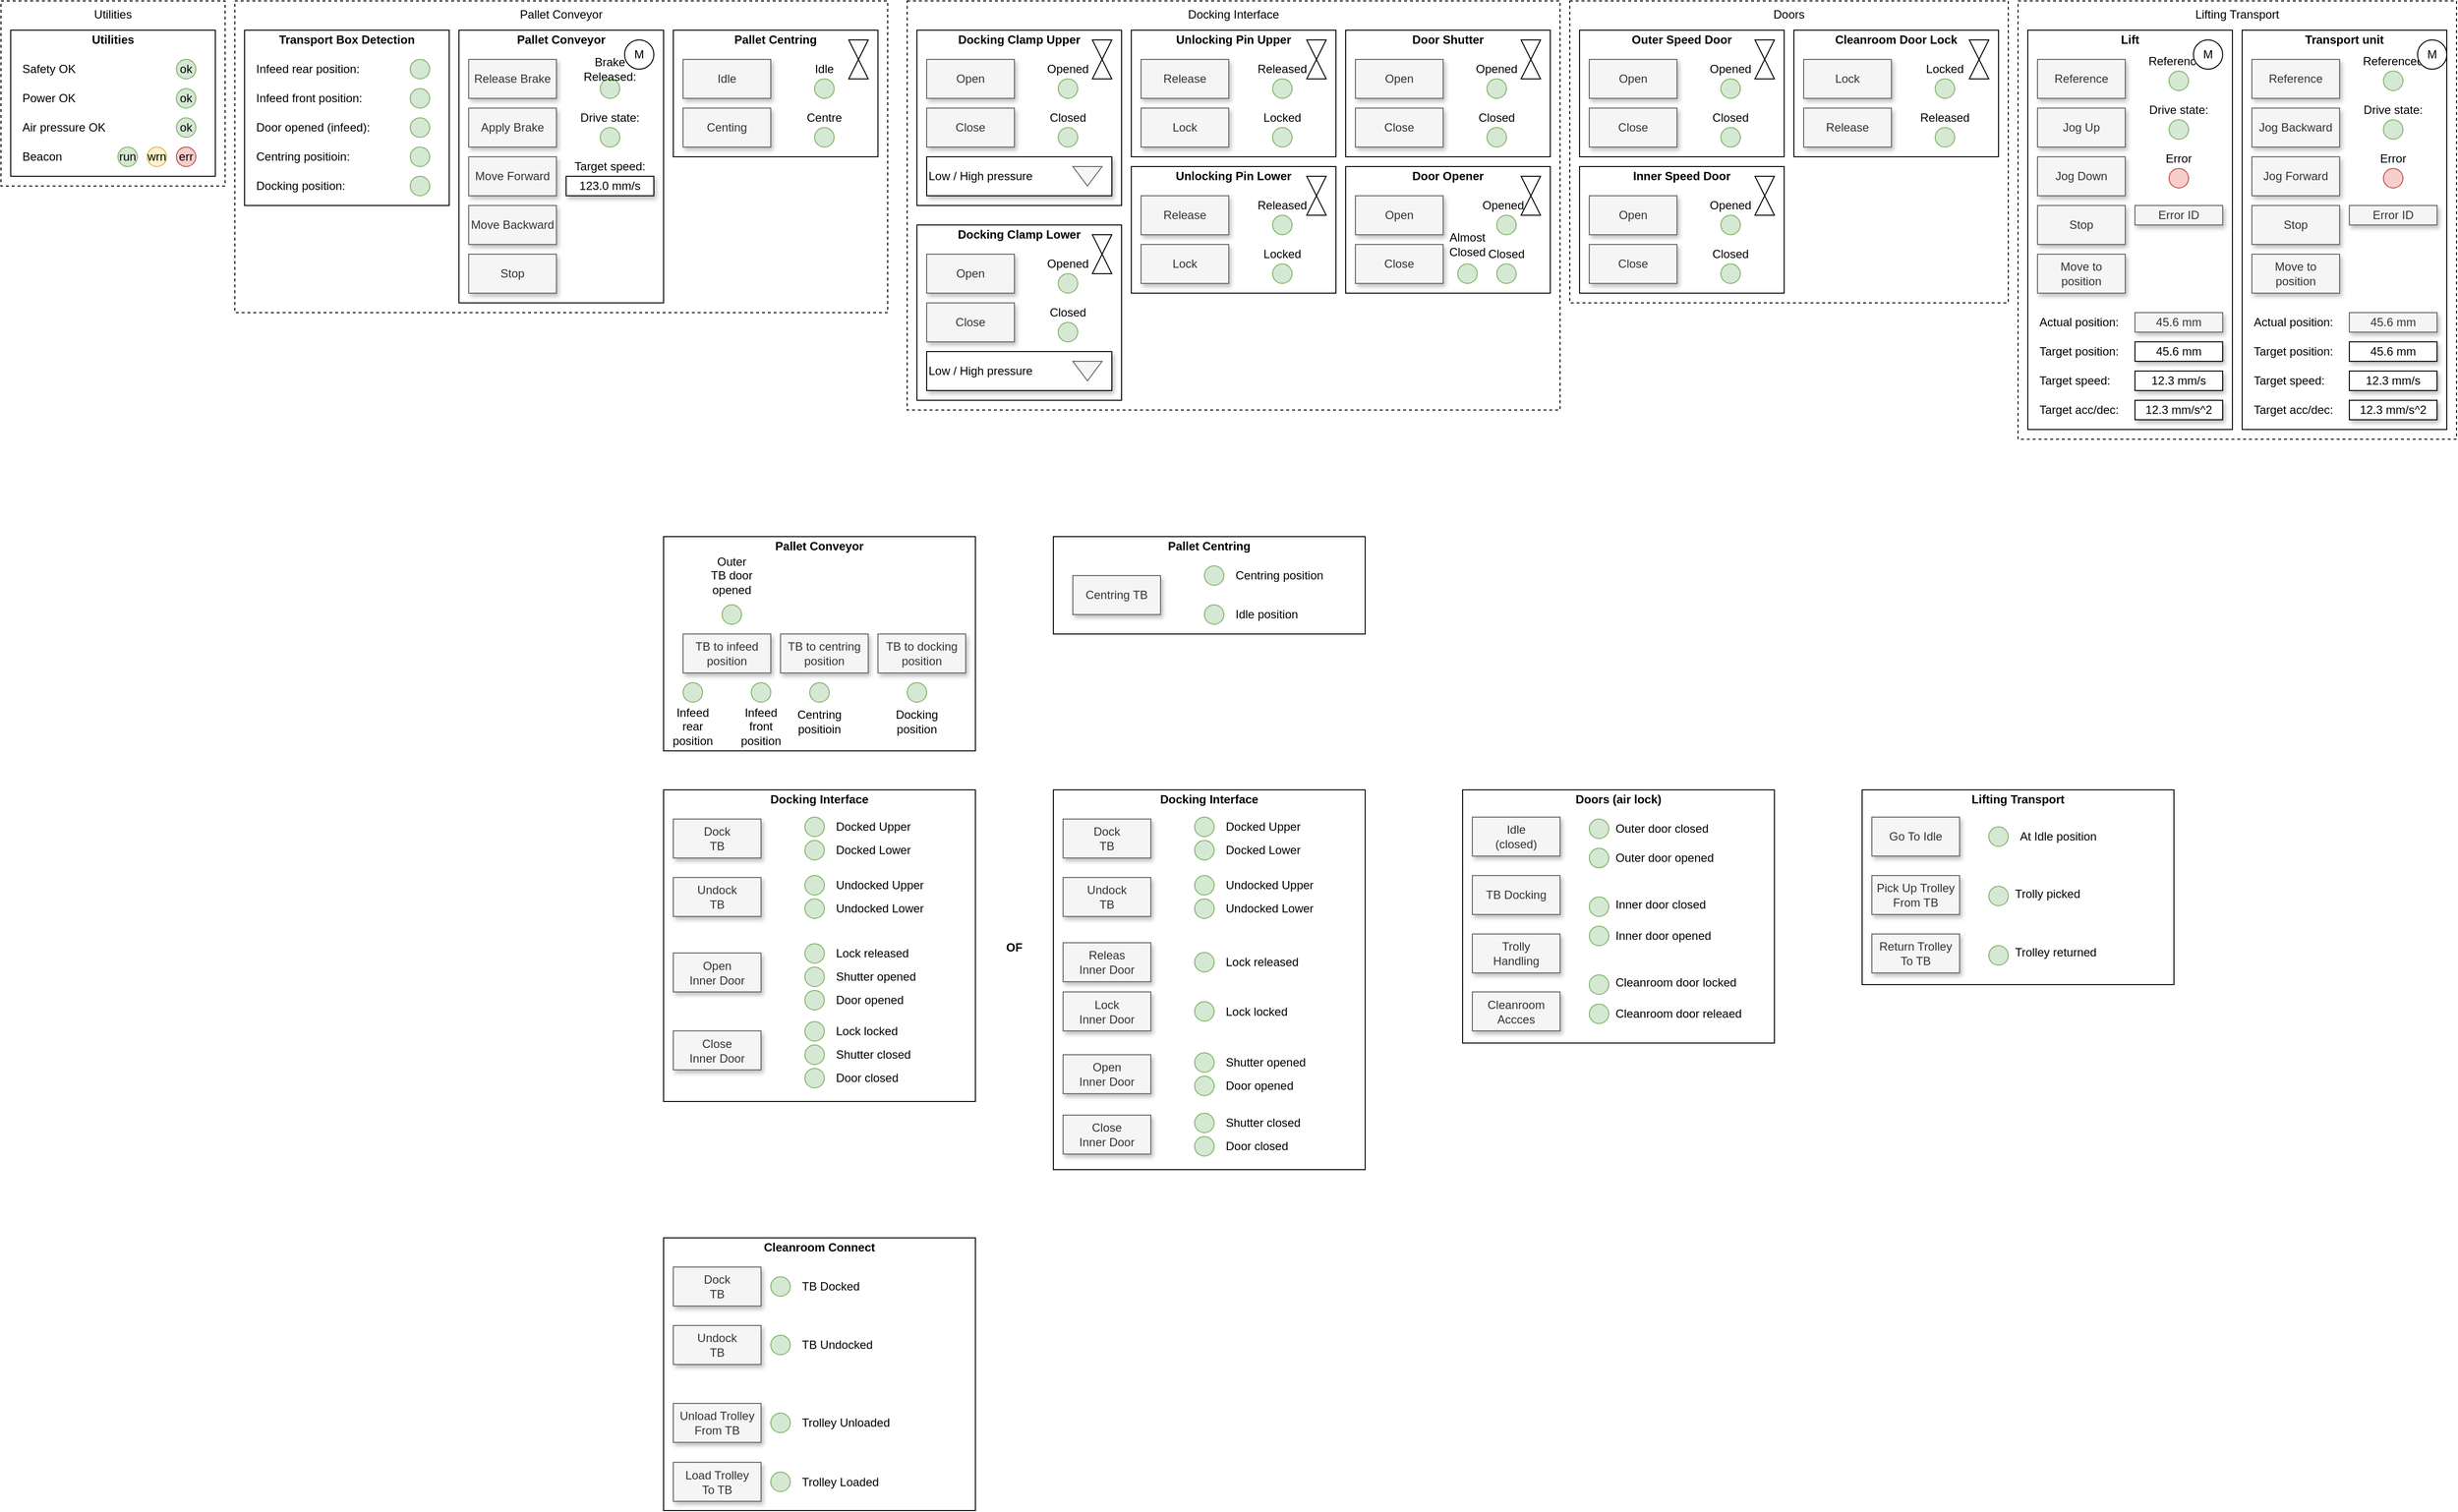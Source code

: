 <mxfile version="24.7.8">
  <diagram name="HMI maual control" id="TnX9ORPbV--yk32t3U6v">
    <mxGraphModel dx="2284" dy="844" grid="1" gridSize="10" guides="1" tooltips="1" connect="1" arrows="1" fold="1" page="1" pageScale="1" pageWidth="850" pageHeight="1100" math="0" shadow="0">
      <root>
        <mxCell id="0" />
        <mxCell id="1" parent="0" />
        <mxCell id="CO8Xuy9hGiyh8shD-msW-103" value="Lifting Transport" style="rounded=0;whiteSpace=wrap;html=1;dashed=1;fillColor=none;verticalAlign=top;" parent="1" vertex="1">
          <mxGeometry x="1430" y="10" width="450" height="450" as="geometry" />
        </mxCell>
        <mxCell id="CO8Xuy9hGiyh8shD-msW-104" value="Utilities" style="rounded=0;whiteSpace=wrap;html=1;dashed=1;fillColor=none;verticalAlign=top;" parent="1" vertex="1">
          <mxGeometry x="-640" y="10" width="230" height="190" as="geometry" />
        </mxCell>
        <mxCell id="CO8Xuy9hGiyh8shD-msW-101" value="Docking Interface" style="rounded=0;whiteSpace=wrap;html=1;dashed=1;fillColor=none;verticalAlign=top;" parent="1" vertex="1">
          <mxGeometry x="290" y="10" width="670" height="420" as="geometry" />
        </mxCell>
        <mxCell id="CO8Xuy9hGiyh8shD-msW-100" value="Pallet Conveyor" style="rounded=0;whiteSpace=wrap;html=1;dashed=1;fillColor=none;verticalAlign=top;" parent="1" vertex="1">
          <mxGeometry x="-400" y="10" width="670" height="320" as="geometry" />
        </mxCell>
        <mxCell id="BcnCHUw4ha58COk9Mgh8-16" value="" style="rounded=0;whiteSpace=wrap;html=1;" parent="1" vertex="1">
          <mxGeometry x="-170" y="40" width="210" height="280" as="geometry" />
        </mxCell>
        <mxCell id="BcnCHUw4ha58COk9Mgh8-17" value="Release Brake" style="rounded=0;whiteSpace=wrap;html=1;shadow=1;fillColor=#f5f5f5;fontColor=#333333;strokeColor=#666666;" parent="1" vertex="1">
          <mxGeometry x="-160" y="70" width="90" height="40" as="geometry" />
        </mxCell>
        <mxCell id="BcnCHUw4ha58COk9Mgh8-18" value="Move Forward" style="rounded=0;whiteSpace=wrap;html=1;shadow=1;fillColor=#f5f5f5;fontColor=#333333;strokeColor=#666666;" parent="1" vertex="1">
          <mxGeometry x="-160" y="170" width="90" height="40" as="geometry" />
        </mxCell>
        <mxCell id="BcnCHUw4ha58COk9Mgh8-19" value="Move Backward" style="rounded=0;whiteSpace=wrap;html=1;shadow=1;fillColor=#f5f5f5;fontColor=#333333;strokeColor=#666666;" parent="1" vertex="1">
          <mxGeometry x="-160" y="220" width="90" height="40" as="geometry" />
        </mxCell>
        <mxCell id="BcnCHUw4ha58COk9Mgh8-20" value="Stop" style="rounded=0;whiteSpace=wrap;html=1;shadow=1;fillColor=#f5f5f5;fontColor=#333333;strokeColor=#666666;" parent="1" vertex="1">
          <mxGeometry x="-160" y="270" width="90" height="40" as="geometry" />
        </mxCell>
        <mxCell id="BcnCHUw4ha58COk9Mgh8-21" value="123.0 mm/s" style="rounded=0;whiteSpace=wrap;html=1;shadow=1;" parent="1" vertex="1">
          <mxGeometry x="-60" y="190" width="90" height="20" as="geometry" />
        </mxCell>
        <mxCell id="BcnCHUw4ha58COk9Mgh8-22" value="" style="ellipse;whiteSpace=wrap;html=1;fillColor=#d5e8d4;strokeColor=#82b366;" parent="1" vertex="1">
          <mxGeometry x="-25" y="140" width="20" height="20" as="geometry" />
        </mxCell>
        <mxCell id="BcnCHUw4ha58COk9Mgh8-23" value="Pallet Conveyor" style="text;html=1;align=center;verticalAlign=middle;whiteSpace=wrap;rounded=0;fontStyle=1" parent="1" vertex="1">
          <mxGeometry x="-160" y="40" width="190" height="20" as="geometry" />
        </mxCell>
        <mxCell id="BcnCHUw4ha58COk9Mgh8-24" value="Target speed:" style="text;html=1;align=center;verticalAlign=middle;whiteSpace=wrap;rounded=0;fontStyle=0" parent="1" vertex="1">
          <mxGeometry x="-60" y="170" width="90" height="20" as="geometry" />
        </mxCell>
        <mxCell id="BcnCHUw4ha58COk9Mgh8-25" value="Drive state:" style="text;html=1;align=center;verticalAlign=middle;whiteSpace=wrap;rounded=0;fontStyle=0" parent="1" vertex="1">
          <mxGeometry x="-60" y="120" width="90" height="20" as="geometry" />
        </mxCell>
        <mxCell id="BcnCHUw4ha58COk9Mgh8-26" value="" style="rounded=0;whiteSpace=wrap;html=1;" parent="1" vertex="1">
          <mxGeometry x="50" y="40" width="210" height="130" as="geometry" />
        </mxCell>
        <mxCell id="BcnCHUw4ha58COk9Mgh8-27" value="Idle" style="rounded=0;whiteSpace=wrap;html=1;shadow=1;fillColor=#f5f5f5;fontColor=#333333;strokeColor=#666666;" parent="1" vertex="1">
          <mxGeometry x="60" y="70" width="90" height="40" as="geometry" />
        </mxCell>
        <mxCell id="BcnCHUw4ha58COk9Mgh8-28" value="Centing" style="rounded=0;whiteSpace=wrap;html=1;shadow=1;fillColor=#f5f5f5;fontColor=#333333;strokeColor=#666666;" parent="1" vertex="1">
          <mxGeometry x="60" y="120" width="90" height="40" as="geometry" />
        </mxCell>
        <mxCell id="BcnCHUw4ha58COk9Mgh8-33" value="Pallet Centring" style="text;html=1;align=center;verticalAlign=middle;whiteSpace=wrap;rounded=0;fontStyle=1" parent="1" vertex="1">
          <mxGeometry x="60" y="40" width="190" height="20" as="geometry" />
        </mxCell>
        <mxCell id="BcnCHUw4ha58COk9Mgh8-36" value="" style="rounded=0;whiteSpace=wrap;html=1;" parent="1" vertex="1">
          <mxGeometry x="-390" y="40" width="210" height="180" as="geometry" />
        </mxCell>
        <mxCell id="BcnCHUw4ha58COk9Mgh8-43" value="Transport Box Detection" style="text;html=1;align=center;verticalAlign=middle;whiteSpace=wrap;rounded=0;fontStyle=1" parent="1" vertex="1">
          <mxGeometry x="-380" y="40" width="190" height="20" as="geometry" />
        </mxCell>
        <mxCell id="BcnCHUw4ha58COk9Mgh8-46" value="" style="ellipse;whiteSpace=wrap;html=1;fillColor=#d5e8d4;strokeColor=#82b366;" parent="1" vertex="1">
          <mxGeometry x="-220" y="70" width="20" height="20" as="geometry" />
        </mxCell>
        <mxCell id="BcnCHUw4ha58COk9Mgh8-47" value="Infeed rear position:" style="text;html=1;align=left;verticalAlign=middle;whiteSpace=wrap;rounded=0;fontStyle=0" parent="1" vertex="1">
          <mxGeometry x="-380" y="70" width="150" height="20" as="geometry" />
        </mxCell>
        <mxCell id="BcnCHUw4ha58COk9Mgh8-50" value="" style="ellipse;whiteSpace=wrap;html=1;fillColor=#d5e8d4;strokeColor=#82b366;" parent="1" vertex="1">
          <mxGeometry x="-220" y="100" width="20" height="20" as="geometry" />
        </mxCell>
        <mxCell id="BcnCHUw4ha58COk9Mgh8-51" value="" style="ellipse;whiteSpace=wrap;html=1;fillColor=#d5e8d4;strokeColor=#82b366;" parent="1" vertex="1">
          <mxGeometry x="-220" y="130" width="20" height="20" as="geometry" />
        </mxCell>
        <mxCell id="BcnCHUw4ha58COk9Mgh8-52" value="" style="ellipse;whiteSpace=wrap;html=1;fillColor=#d5e8d4;strokeColor=#82b366;" parent="1" vertex="1">
          <mxGeometry x="-220" y="160" width="20" height="20" as="geometry" />
        </mxCell>
        <mxCell id="BcnCHUw4ha58COk9Mgh8-53" value="" style="ellipse;whiteSpace=wrap;html=1;fillColor=#d5e8d4;strokeColor=#82b366;" parent="1" vertex="1">
          <mxGeometry x="-220" y="190" width="20" height="20" as="geometry" />
        </mxCell>
        <mxCell id="BcnCHUw4ha58COk9Mgh8-54" value="Infeed front position:" style="text;html=1;align=left;verticalAlign=middle;whiteSpace=wrap;rounded=0;fontStyle=0" parent="1" vertex="1">
          <mxGeometry x="-380" y="100" width="150" height="20" as="geometry" />
        </mxCell>
        <mxCell id="BcnCHUw4ha58COk9Mgh8-55" value="Centring positioin:" style="text;html=1;align=left;verticalAlign=middle;whiteSpace=wrap;rounded=0;fontStyle=0" parent="1" vertex="1">
          <mxGeometry x="-380" y="160" width="150" height="20" as="geometry" />
        </mxCell>
        <mxCell id="BcnCHUw4ha58COk9Mgh8-56" value="Docking position:" style="text;html=1;align=left;verticalAlign=middle;whiteSpace=wrap;rounded=0;fontStyle=0" parent="1" vertex="1">
          <mxGeometry x="-380" y="190" width="150" height="20" as="geometry" />
        </mxCell>
        <mxCell id="BcnCHUw4ha58COk9Mgh8-57" value="Door opened (infeed):" style="text;html=1;align=left;verticalAlign=middle;whiteSpace=wrap;rounded=0;fontStyle=0" parent="1" vertex="1">
          <mxGeometry x="-380" y="130" width="150" height="20" as="geometry" />
        </mxCell>
        <mxCell id="BcnCHUw4ha58COk9Mgh8-61" value="Idle" style="text;html=1;align=center;verticalAlign=middle;whiteSpace=wrap;rounded=0;fontStyle=0" parent="1" vertex="1">
          <mxGeometry x="160" y="70" width="90" height="20" as="geometry" />
        </mxCell>
        <mxCell id="BcnCHUw4ha58COk9Mgh8-62" value="" style="ellipse;whiteSpace=wrap;html=1;fillColor=#d5e8d4;strokeColor=#82b366;" parent="1" vertex="1">
          <mxGeometry x="195" y="90" width="20" height="20" as="geometry" />
        </mxCell>
        <mxCell id="BcnCHUw4ha58COk9Mgh8-65" value="Centre" style="text;html=1;align=center;verticalAlign=middle;whiteSpace=wrap;rounded=0;fontStyle=0" parent="1" vertex="1">
          <mxGeometry x="160" y="120" width="90" height="20" as="geometry" />
        </mxCell>
        <mxCell id="BcnCHUw4ha58COk9Mgh8-66" value="" style="ellipse;whiteSpace=wrap;html=1;fillColor=#d5e8d4;strokeColor=#82b366;" parent="1" vertex="1">
          <mxGeometry x="195" y="140" width="20" height="20" as="geometry" />
        </mxCell>
        <mxCell id="BcnCHUw4ha58COk9Mgh8-67" value="" style="rounded=0;whiteSpace=wrap;html=1;" parent="1" vertex="1">
          <mxGeometry x="300" y="40" width="210" height="180" as="geometry" />
        </mxCell>
        <mxCell id="BcnCHUw4ha58COk9Mgh8-68" value="Open" style="rounded=0;whiteSpace=wrap;html=1;shadow=1;fillColor=#f5f5f5;fontColor=#333333;strokeColor=#666666;" parent="1" vertex="1">
          <mxGeometry x="310" y="70" width="90" height="40" as="geometry" />
        </mxCell>
        <mxCell id="BcnCHUw4ha58COk9Mgh8-69" value="Close" style="rounded=0;whiteSpace=wrap;html=1;shadow=1;fillColor=#f5f5f5;fontColor=#333333;strokeColor=#666666;" parent="1" vertex="1">
          <mxGeometry x="310" y="120" width="90" height="40" as="geometry" />
        </mxCell>
        <mxCell id="BcnCHUw4ha58COk9Mgh8-70" value="Docking Clamp Upper" style="text;html=1;align=center;verticalAlign=middle;whiteSpace=wrap;rounded=0;fontStyle=1" parent="1" vertex="1">
          <mxGeometry x="310" y="40" width="190" height="20" as="geometry" />
        </mxCell>
        <mxCell id="BcnCHUw4ha58COk9Mgh8-72" value="Opened" style="text;html=1;align=center;verticalAlign=middle;whiteSpace=wrap;rounded=0;fontStyle=0" parent="1" vertex="1">
          <mxGeometry x="410" y="70" width="90" height="20" as="geometry" />
        </mxCell>
        <mxCell id="BcnCHUw4ha58COk9Mgh8-73" value="" style="ellipse;whiteSpace=wrap;html=1;fillColor=#d5e8d4;strokeColor=#82b366;" parent="1" vertex="1">
          <mxGeometry x="445" y="90" width="20" height="20" as="geometry" />
        </mxCell>
        <mxCell id="BcnCHUw4ha58COk9Mgh8-75" value="Closed" style="text;html=1;align=center;verticalAlign=middle;whiteSpace=wrap;rounded=0;fontStyle=0" parent="1" vertex="1">
          <mxGeometry x="410" y="120" width="90" height="20" as="geometry" />
        </mxCell>
        <mxCell id="BcnCHUw4ha58COk9Mgh8-76" value="" style="ellipse;whiteSpace=wrap;html=1;fillColor=#d5e8d4;strokeColor=#82b366;" parent="1" vertex="1">
          <mxGeometry x="445" y="140" width="20" height="20" as="geometry" />
        </mxCell>
        <mxCell id="BcnCHUw4ha58COk9Mgh8-89" value="" style="rounded=0;whiteSpace=wrap;html=1;" parent="1" vertex="1">
          <mxGeometry x="520" y="40" width="210" height="130" as="geometry" />
        </mxCell>
        <mxCell id="BcnCHUw4ha58COk9Mgh8-90" value="Release" style="rounded=0;whiteSpace=wrap;html=1;shadow=1;fillColor=#f5f5f5;fontColor=#333333;strokeColor=#666666;" parent="1" vertex="1">
          <mxGeometry x="530" y="70" width="90" height="40" as="geometry" />
        </mxCell>
        <mxCell id="BcnCHUw4ha58COk9Mgh8-91" value="Lock" style="rounded=0;whiteSpace=wrap;html=1;shadow=1;fillColor=#f5f5f5;fontColor=#333333;strokeColor=#666666;" parent="1" vertex="1">
          <mxGeometry x="530" y="120" width="90" height="40" as="geometry" />
        </mxCell>
        <mxCell id="BcnCHUw4ha58COk9Mgh8-92" value="Unlocking Pin Upper" style="text;html=1;align=center;verticalAlign=middle;whiteSpace=wrap;rounded=0;fontStyle=1" parent="1" vertex="1">
          <mxGeometry x="530" y="40" width="190" height="20" as="geometry" />
        </mxCell>
        <mxCell id="BcnCHUw4ha58COk9Mgh8-93" value="" style="ellipse;whiteSpace=wrap;html=1;fillColor=#d5e8d4;strokeColor=#82b366;" parent="1" vertex="1">
          <mxGeometry x="665" y="90" width="20" height="20" as="geometry" />
        </mxCell>
        <mxCell id="BcnCHUw4ha58COk9Mgh8-94" value="Released" style="text;html=1;align=center;verticalAlign=middle;whiteSpace=wrap;rounded=0;fontStyle=0" parent="1" vertex="1">
          <mxGeometry x="630" y="70" width="90" height="20" as="geometry" />
        </mxCell>
        <mxCell id="BcnCHUw4ha58COk9Mgh8-96" value="" style="ellipse;whiteSpace=wrap;html=1;fillColor=#d5e8d4;strokeColor=#82b366;" parent="1" vertex="1">
          <mxGeometry x="665" y="140" width="20" height="20" as="geometry" />
        </mxCell>
        <mxCell id="BcnCHUw4ha58COk9Mgh8-97" value="Locked" style="text;html=1;align=center;verticalAlign=middle;whiteSpace=wrap;rounded=0;fontStyle=0" parent="1" vertex="1">
          <mxGeometry x="630" y="120" width="90" height="20" as="geometry" />
        </mxCell>
        <mxCell id="BcnCHUw4ha58COk9Mgh8-99" value="" style="rounded=0;whiteSpace=wrap;html=1;" parent="1" vertex="1">
          <mxGeometry x="740" y="180" width="210" height="130" as="geometry" />
        </mxCell>
        <mxCell id="BcnCHUw4ha58COk9Mgh8-100" value="Open" style="rounded=0;whiteSpace=wrap;html=1;shadow=1;fillColor=#f5f5f5;fontColor=#333333;strokeColor=#666666;" parent="1" vertex="1">
          <mxGeometry x="750" y="210" width="90" height="40" as="geometry" />
        </mxCell>
        <mxCell id="BcnCHUw4ha58COk9Mgh8-101" value="Close" style="rounded=0;whiteSpace=wrap;html=1;shadow=1;fillColor=#f5f5f5;fontColor=#333333;strokeColor=#666666;" parent="1" vertex="1">
          <mxGeometry x="750" y="260" width="90" height="40" as="geometry" />
        </mxCell>
        <mxCell id="BcnCHUw4ha58COk9Mgh8-102" value="Door Opener" style="text;html=1;align=center;verticalAlign=middle;whiteSpace=wrap;rounded=0;fontStyle=1" parent="1" vertex="1">
          <mxGeometry x="750" y="180" width="190" height="20" as="geometry" />
        </mxCell>
        <mxCell id="BcnCHUw4ha58COk9Mgh8-103" value="" style="ellipse;whiteSpace=wrap;html=1;fillColor=#d5e8d4;strokeColor=#82b366;" parent="1" vertex="1">
          <mxGeometry x="895" y="230" width="20" height="20" as="geometry" />
        </mxCell>
        <mxCell id="BcnCHUw4ha58COk9Mgh8-105" value="" style="ellipse;whiteSpace=wrap;html=1;fillColor=#d5e8d4;strokeColor=#82b366;" parent="1" vertex="1">
          <mxGeometry x="895" y="280" width="20" height="20" as="geometry" />
        </mxCell>
        <mxCell id="BcnCHUw4ha58COk9Mgh8-106" value="Closed" style="text;html=1;align=center;verticalAlign=middle;whiteSpace=wrap;rounded=0;fontStyle=0" parent="1" vertex="1">
          <mxGeometry x="860" y="260" width="90" height="20" as="geometry" />
        </mxCell>
        <mxCell id="BcnCHUw4ha58COk9Mgh8-108" value="" style="rounded=0;whiteSpace=wrap;html=1;" parent="1" vertex="1">
          <mxGeometry x="740" y="40" width="210" height="130" as="geometry" />
        </mxCell>
        <mxCell id="BcnCHUw4ha58COk9Mgh8-109" value="Open" style="rounded=0;whiteSpace=wrap;html=1;shadow=1;fillColor=#f5f5f5;fontColor=#333333;strokeColor=#666666;" parent="1" vertex="1">
          <mxGeometry x="750" y="70" width="90" height="40" as="geometry" />
        </mxCell>
        <mxCell id="BcnCHUw4ha58COk9Mgh8-110" value="Close" style="rounded=0;whiteSpace=wrap;html=1;shadow=1;fillColor=#f5f5f5;fontColor=#333333;strokeColor=#666666;" parent="1" vertex="1">
          <mxGeometry x="750" y="120" width="90" height="40" as="geometry" />
        </mxCell>
        <mxCell id="BcnCHUw4ha58COk9Mgh8-111" value="Door Shutter" style="text;html=1;align=center;verticalAlign=middle;whiteSpace=wrap;rounded=0;fontStyle=1" parent="1" vertex="1">
          <mxGeometry x="750" y="40" width="190" height="20" as="geometry" />
        </mxCell>
        <mxCell id="BcnCHUw4ha58COk9Mgh8-112" value="" style="ellipse;whiteSpace=wrap;html=1;fillColor=#d5e8d4;strokeColor=#82b366;" parent="1" vertex="1">
          <mxGeometry x="885" y="90" width="20" height="20" as="geometry" />
        </mxCell>
        <mxCell id="BcnCHUw4ha58COk9Mgh8-113" value="Opened" style="text;html=1;align=center;verticalAlign=middle;whiteSpace=wrap;rounded=0;fontStyle=0" parent="1" vertex="1">
          <mxGeometry x="850" y="70" width="90" height="20" as="geometry" />
        </mxCell>
        <mxCell id="BcnCHUw4ha58COk9Mgh8-114" value="" style="ellipse;whiteSpace=wrap;html=1;fillColor=#d5e8d4;strokeColor=#82b366;" parent="1" vertex="1">
          <mxGeometry x="885" y="140" width="20" height="20" as="geometry" />
        </mxCell>
        <mxCell id="BcnCHUw4ha58COk9Mgh8-115" value="Closed" style="text;html=1;align=center;verticalAlign=middle;whiteSpace=wrap;rounded=0;fontStyle=0" parent="1" vertex="1">
          <mxGeometry x="850" y="120" width="90" height="20" as="geometry" />
        </mxCell>
        <mxCell id="BcnCHUw4ha58COk9Mgh8-116" value="" style="rounded=0;whiteSpace=wrap;html=1;" parent="1" vertex="1">
          <mxGeometry x="300" y="240" width="210" height="180" as="geometry" />
        </mxCell>
        <mxCell id="BcnCHUw4ha58COk9Mgh8-117" value="Open" style="rounded=0;whiteSpace=wrap;html=1;shadow=1;fillColor=#f5f5f5;fontColor=#333333;strokeColor=#666666;" parent="1" vertex="1">
          <mxGeometry x="310" y="270" width="90" height="40" as="geometry" />
        </mxCell>
        <mxCell id="BcnCHUw4ha58COk9Mgh8-118" value="Close" style="rounded=0;whiteSpace=wrap;html=1;shadow=1;fillColor=#f5f5f5;fontColor=#333333;strokeColor=#666666;" parent="1" vertex="1">
          <mxGeometry x="310" y="320" width="90" height="40" as="geometry" />
        </mxCell>
        <mxCell id="BcnCHUw4ha58COk9Mgh8-119" value="Docking Clamp Lower" style="text;html=1;align=center;verticalAlign=middle;whiteSpace=wrap;rounded=0;fontStyle=1" parent="1" vertex="1">
          <mxGeometry x="310" y="240" width="190" height="20" as="geometry" />
        </mxCell>
        <mxCell id="BcnCHUw4ha58COk9Mgh8-121" value="Opened" style="text;html=1;align=center;verticalAlign=middle;whiteSpace=wrap;rounded=0;fontStyle=0" parent="1" vertex="1">
          <mxGeometry x="410" y="270" width="90" height="20" as="geometry" />
        </mxCell>
        <mxCell id="BcnCHUw4ha58COk9Mgh8-122" value="" style="ellipse;whiteSpace=wrap;html=1;fillColor=#d5e8d4;strokeColor=#82b366;" parent="1" vertex="1">
          <mxGeometry x="445" y="290" width="20" height="20" as="geometry" />
        </mxCell>
        <mxCell id="BcnCHUw4ha58COk9Mgh8-124" value="Closed" style="text;html=1;align=center;verticalAlign=middle;whiteSpace=wrap;rounded=0;fontStyle=0" parent="1" vertex="1">
          <mxGeometry x="410" y="320" width="90" height="20" as="geometry" />
        </mxCell>
        <mxCell id="BcnCHUw4ha58COk9Mgh8-125" value="" style="ellipse;whiteSpace=wrap;html=1;fillColor=#d5e8d4;strokeColor=#82b366;" parent="1" vertex="1">
          <mxGeometry x="445" y="340" width="20" height="20" as="geometry" />
        </mxCell>
        <mxCell id="BcnCHUw4ha58COk9Mgh8-126" value="" style="rounded=0;whiteSpace=wrap;html=1;" parent="1" vertex="1">
          <mxGeometry x="520" y="180" width="210" height="130" as="geometry" />
        </mxCell>
        <mxCell id="BcnCHUw4ha58COk9Mgh8-127" value="Release" style="rounded=0;whiteSpace=wrap;html=1;shadow=1;fillColor=#f5f5f5;fontColor=#333333;strokeColor=#666666;" parent="1" vertex="1">
          <mxGeometry x="530" y="210" width="90" height="40" as="geometry" />
        </mxCell>
        <mxCell id="BcnCHUw4ha58COk9Mgh8-128" value="Lock" style="rounded=0;whiteSpace=wrap;html=1;shadow=1;fillColor=#f5f5f5;fontColor=#333333;strokeColor=#666666;" parent="1" vertex="1">
          <mxGeometry x="530" y="260" width="90" height="40" as="geometry" />
        </mxCell>
        <mxCell id="BcnCHUw4ha58COk9Mgh8-129" value="Unlocking Pin Lower" style="text;html=1;align=center;verticalAlign=middle;whiteSpace=wrap;rounded=0;fontStyle=1" parent="1" vertex="1">
          <mxGeometry x="530" y="180" width="190" height="20" as="geometry" />
        </mxCell>
        <mxCell id="BcnCHUw4ha58COk9Mgh8-130" value="" style="ellipse;whiteSpace=wrap;html=1;fillColor=#d5e8d4;strokeColor=#82b366;" parent="1" vertex="1">
          <mxGeometry x="665" y="230" width="20" height="20" as="geometry" />
        </mxCell>
        <mxCell id="BcnCHUw4ha58COk9Mgh8-131" value="Released" style="text;html=1;align=center;verticalAlign=middle;whiteSpace=wrap;rounded=0;fontStyle=0" parent="1" vertex="1">
          <mxGeometry x="630" y="210" width="90" height="20" as="geometry" />
        </mxCell>
        <mxCell id="BcnCHUw4ha58COk9Mgh8-132" value="" style="ellipse;whiteSpace=wrap;html=1;fillColor=#d5e8d4;strokeColor=#82b366;" parent="1" vertex="1">
          <mxGeometry x="665" y="280" width="20" height="20" as="geometry" />
        </mxCell>
        <mxCell id="BcnCHUw4ha58COk9Mgh8-133" value="Locked" style="text;html=1;align=center;verticalAlign=middle;whiteSpace=wrap;rounded=0;fontStyle=0" parent="1" vertex="1">
          <mxGeometry x="630" y="260" width="90" height="20" as="geometry" />
        </mxCell>
        <mxCell id="UFwwj-xUKq53SgtM4bMM-1" value="" style="rounded=0;whiteSpace=wrap;html=1;" parent="1" vertex="1">
          <mxGeometry x="40" y="560" width="320" height="220" as="geometry" />
        </mxCell>
        <mxCell id="UFwwj-xUKq53SgtM4bMM-2" value="TB to centring position" style="rounded=0;whiteSpace=wrap;html=1;shadow=1;fillColor=#f5f5f5;fontColor=#333333;strokeColor=#666666;" parent="1" vertex="1">
          <mxGeometry x="160" y="660" width="90" height="40" as="geometry" />
        </mxCell>
        <mxCell id="UFwwj-xUKq53SgtM4bMM-3" value="TB to docking position" style="rounded=0;whiteSpace=wrap;html=1;shadow=1;fillColor=#f5f5f5;fontColor=#333333;strokeColor=#666666;" parent="1" vertex="1">
          <mxGeometry x="260" y="660" width="90" height="40" as="geometry" />
        </mxCell>
        <mxCell id="UFwwj-xUKq53SgtM4bMM-4" value="Pallet Conveyor" style="text;html=1;align=center;verticalAlign=middle;whiteSpace=wrap;rounded=0;fontStyle=1" parent="1" vertex="1">
          <mxGeometry x="40" y="560" width="320" height="20" as="geometry" />
        </mxCell>
        <mxCell id="UFwwj-xUKq53SgtM4bMM-11" value="TB to infeed position" style="rounded=0;whiteSpace=wrap;html=1;shadow=1;fillColor=#f5f5f5;fontColor=#333333;strokeColor=#666666;" parent="1" vertex="1">
          <mxGeometry x="60" y="660" width="90" height="40" as="geometry" />
        </mxCell>
        <mxCell id="UFwwj-xUKq53SgtM4bMM-12" value="" style="ellipse;whiteSpace=wrap;html=1;fillColor=#d5e8d4;strokeColor=#82b366;" parent="1" vertex="1">
          <mxGeometry x="60" y="710" width="20" height="20" as="geometry" />
        </mxCell>
        <mxCell id="UFwwj-xUKq53SgtM4bMM-14" value="" style="ellipse;whiteSpace=wrap;html=1;fillColor=#d5e8d4;strokeColor=#82b366;" parent="1" vertex="1">
          <mxGeometry x="130" y="710" width="20" height="20" as="geometry" />
        </mxCell>
        <mxCell id="UFwwj-xUKq53SgtM4bMM-15" value="" style="ellipse;whiteSpace=wrap;html=1;fillColor=#d5e8d4;strokeColor=#82b366;" parent="1" vertex="1">
          <mxGeometry x="190" y="710" width="20" height="20" as="geometry" />
        </mxCell>
        <mxCell id="UFwwj-xUKq53SgtM4bMM-16" value="" style="ellipse;whiteSpace=wrap;html=1;fillColor=#d5e8d4;strokeColor=#82b366;" parent="1" vertex="1">
          <mxGeometry x="290" y="710" width="20" height="20" as="geometry" />
        </mxCell>
        <mxCell id="UFwwj-xUKq53SgtM4bMM-17" value="" style="ellipse;whiteSpace=wrap;html=1;fillColor=#d5e8d4;strokeColor=#82b366;" parent="1" vertex="1">
          <mxGeometry x="100" y="630" width="20" height="20" as="geometry" />
        </mxCell>
        <mxCell id="UFwwj-xUKq53SgtM4bMM-21" value="Outer&lt;div&gt;TB door&lt;/div&gt;&lt;div&gt;opened&lt;/div&gt;" style="text;html=1;align=center;verticalAlign=middle;whiteSpace=wrap;rounded=0;fontStyle=0" parent="1" vertex="1">
          <mxGeometry x="70" y="580" width="80" height="40" as="geometry" />
        </mxCell>
        <mxCell id="UFwwj-xUKq53SgtM4bMM-20" value="Docking&lt;div&gt;position&lt;/div&gt;" style="text;html=1;align=center;verticalAlign=middle;whiteSpace=wrap;rounded=0;fontStyle=0;fillColor=none;" parent="1" vertex="1">
          <mxGeometry x="255" y="730" width="90" height="40" as="geometry" />
        </mxCell>
        <mxCell id="UFwwj-xUKq53SgtM4bMM-19" value="Centring&lt;div&gt;positioin&lt;/div&gt;" style="text;html=1;align=center;verticalAlign=middle;whiteSpace=wrap;rounded=0;fontStyle=0;fillColor=none;" parent="1" vertex="1">
          <mxGeometry x="160" y="730" width="80" height="40" as="geometry" />
        </mxCell>
        <mxCell id="UFwwj-xUKq53SgtM4bMM-18" value="Infeed&lt;div&gt;front&lt;div&gt;position&lt;/div&gt;&lt;/div&gt;" style="text;html=1;align=center;verticalAlign=middle;whiteSpace=wrap;rounded=0;fontStyle=0;fillColor=none;" parent="1" vertex="1">
          <mxGeometry x="95" y="735" width="90" height="40" as="geometry" />
        </mxCell>
        <mxCell id="UFwwj-xUKq53SgtM4bMM-13" value="Infeed&lt;div&gt;rear&lt;/div&gt;&lt;div&gt;position&lt;/div&gt;" style="text;html=1;align=center;verticalAlign=middle;whiteSpace=wrap;rounded=0;fontStyle=0;fillColor=none;" parent="1" vertex="1">
          <mxGeometry x="30" y="735" width="80" height="40" as="geometry" />
        </mxCell>
        <mxCell id="UFwwj-xUKq53SgtM4bMM-37" value="" style="rounded=0;whiteSpace=wrap;html=1;" parent="1" vertex="1">
          <mxGeometry x="440" y="560" width="320" height="100" as="geometry" />
        </mxCell>
        <mxCell id="UFwwj-xUKq53SgtM4bMM-40" value="Pallet Centring" style="text;html=1;align=center;verticalAlign=middle;whiteSpace=wrap;rounded=0;fontStyle=1" parent="1" vertex="1">
          <mxGeometry x="440" y="560" width="320" height="20" as="geometry" />
        </mxCell>
        <mxCell id="UFwwj-xUKq53SgtM4bMM-41" value="Centring TB" style="rounded=0;whiteSpace=wrap;html=1;shadow=1;fillColor=#f5f5f5;fontColor=#333333;strokeColor=#666666;" parent="1" vertex="1">
          <mxGeometry x="460" y="600" width="90" height="40" as="geometry" />
        </mxCell>
        <mxCell id="UFwwj-xUKq53SgtM4bMM-44" value="" style="ellipse;whiteSpace=wrap;html=1;fillColor=#d5e8d4;strokeColor=#82b366;" parent="1" vertex="1">
          <mxGeometry x="595" y="590" width="20" height="20" as="geometry" />
        </mxCell>
        <mxCell id="UFwwj-xUKq53SgtM4bMM-45" value="" style="ellipse;whiteSpace=wrap;html=1;fillColor=#d5e8d4;strokeColor=#82b366;" parent="1" vertex="1">
          <mxGeometry x="595" y="630" width="20" height="20" as="geometry" />
        </mxCell>
        <mxCell id="UFwwj-xUKq53SgtM4bMM-49" value="Centring&amp;nbsp;&lt;span style=&quot;background-color: initial;&quot;&gt;position&lt;/span&gt;" style="text;html=1;align=left;verticalAlign=middle;whiteSpace=wrap;rounded=0;fontStyle=0;fillColor=none;" parent="1" vertex="1">
          <mxGeometry x="625" y="590" width="115" height="20" as="geometry" />
        </mxCell>
        <mxCell id="UFwwj-xUKq53SgtM4bMM-52" value="Idle&amp;nbsp;&lt;span style=&quot;background-color: initial;&quot;&gt;position&lt;/span&gt;" style="text;html=1;align=left;verticalAlign=middle;whiteSpace=wrap;rounded=0;fontStyle=0;fillColor=none;" parent="1" vertex="1">
          <mxGeometry x="625" y="630" width="115" height="20" as="geometry" />
        </mxCell>
        <mxCell id="UFwwj-xUKq53SgtM4bMM-55" value="" style="rounded=0;whiteSpace=wrap;html=1;" parent="1" vertex="1">
          <mxGeometry x="40" y="820" width="320" height="320" as="geometry" />
        </mxCell>
        <mxCell id="UFwwj-xUKq53SgtM4bMM-58" value="Docking Interface" style="text;html=1;align=center;verticalAlign=middle;whiteSpace=wrap;rounded=0;fontStyle=1" parent="1" vertex="1">
          <mxGeometry x="40" y="820" width="320" height="20" as="geometry" />
        </mxCell>
        <mxCell id="UFwwj-xUKq53SgtM4bMM-59" value="Dock&lt;div&gt;TB&lt;/div&gt;" style="rounded=0;whiteSpace=wrap;html=1;shadow=1;fillColor=#f5f5f5;fontColor=#333333;strokeColor=#666666;" parent="1" vertex="1">
          <mxGeometry x="50" y="850" width="90" height="40" as="geometry" />
        </mxCell>
        <mxCell id="UFwwj-xUKq53SgtM4bMM-70" value="Undock&lt;div&gt;TB&lt;/div&gt;" style="rounded=0;whiteSpace=wrap;html=1;shadow=1;fillColor=#f5f5f5;fontColor=#333333;strokeColor=#666666;" parent="1" vertex="1">
          <mxGeometry x="50" y="910" width="90" height="40" as="geometry" />
        </mxCell>
        <mxCell id="UFwwj-xUKq53SgtM4bMM-72" value="Open&lt;div&gt;Inner Door&lt;/div&gt;" style="rounded=0;whiteSpace=wrap;html=1;shadow=1;fillColor=#f5f5f5;fontColor=#333333;strokeColor=#666666;" parent="1" vertex="1">
          <mxGeometry x="50" y="987.5" width="90" height="40" as="geometry" />
        </mxCell>
        <mxCell id="UFwwj-xUKq53SgtM4bMM-74" value="" style="ellipse;whiteSpace=wrap;html=1;fillColor=#d5e8d4;strokeColor=#82b366;" parent="1" vertex="1">
          <mxGeometry x="185" y="872" width="20" height="20" as="geometry" />
        </mxCell>
        <mxCell id="UFwwj-xUKq53SgtM4bMM-75" value="Docked Upper" style="text;html=1;align=left;verticalAlign=middle;whiteSpace=wrap;rounded=0;fontStyle=0;fillColor=none;" parent="1" vertex="1">
          <mxGeometry x="215" y="848" width="115" height="20" as="geometry" />
        </mxCell>
        <mxCell id="UFwwj-xUKq53SgtM4bMM-77" value="" style="ellipse;whiteSpace=wrap;html=1;fillColor=#d5e8d4;strokeColor=#82b366;" parent="1" vertex="1">
          <mxGeometry x="185" y="848" width="20" height="20" as="geometry" />
        </mxCell>
        <mxCell id="UFwwj-xUKq53SgtM4bMM-79" value="Docked Lower" style="text;html=1;align=left;verticalAlign=middle;whiteSpace=wrap;rounded=0;fontStyle=0;fillColor=none;" parent="1" vertex="1">
          <mxGeometry x="215" y="872" width="115" height="20" as="geometry" />
        </mxCell>
        <mxCell id="UFwwj-xUKq53SgtM4bMM-80" value="" style="ellipse;whiteSpace=wrap;html=1;fillColor=#d5e8d4;strokeColor=#82b366;" parent="1" vertex="1">
          <mxGeometry x="185" y="932" width="20" height="20" as="geometry" />
        </mxCell>
        <mxCell id="UFwwj-xUKq53SgtM4bMM-81" value="Undocked Upper" style="text;html=1;align=left;verticalAlign=middle;whiteSpace=wrap;rounded=0;fontStyle=0;fillColor=none;" parent="1" vertex="1">
          <mxGeometry x="215" y="908" width="115" height="20" as="geometry" />
        </mxCell>
        <mxCell id="UFwwj-xUKq53SgtM4bMM-83" value="" style="ellipse;whiteSpace=wrap;html=1;fillColor=#d5e8d4;strokeColor=#82b366;" parent="1" vertex="1">
          <mxGeometry x="185" y="908" width="20" height="20" as="geometry" />
        </mxCell>
        <mxCell id="UFwwj-xUKq53SgtM4bMM-85" value="Undocked Lower" style="text;html=1;align=left;verticalAlign=middle;whiteSpace=wrap;rounded=0;fontStyle=0;fillColor=none;" parent="1" vertex="1">
          <mxGeometry x="215" y="932" width="115" height="20" as="geometry" />
        </mxCell>
        <mxCell id="UFwwj-xUKq53SgtM4bMM-87" value="" style="ellipse;whiteSpace=wrap;html=1;fillColor=#d5e8d4;strokeColor=#82b366;" parent="1" vertex="1">
          <mxGeometry x="185" y="1002" width="20" height="20" as="geometry" />
        </mxCell>
        <mxCell id="UFwwj-xUKq53SgtM4bMM-88" value="Lock released" style="text;html=1;align=left;verticalAlign=middle;whiteSpace=wrap;rounded=0;fontStyle=0;fillColor=none;" parent="1" vertex="1">
          <mxGeometry x="215" y="978" width="115" height="20" as="geometry" />
        </mxCell>
        <mxCell id="UFwwj-xUKq53SgtM4bMM-89" value="" style="ellipse;whiteSpace=wrap;html=1;fillColor=#d5e8d4;strokeColor=#82b366;" parent="1" vertex="1">
          <mxGeometry x="185" y="978" width="20" height="20" as="geometry" />
        </mxCell>
        <mxCell id="UFwwj-xUKq53SgtM4bMM-90" value="Shutter opened" style="text;html=1;align=left;verticalAlign=middle;whiteSpace=wrap;rounded=0;fontStyle=0;fillColor=none;" parent="1" vertex="1">
          <mxGeometry x="215" y="1002" width="115" height="20" as="geometry" />
        </mxCell>
        <mxCell id="UFwwj-xUKq53SgtM4bMM-91" value="" style="ellipse;whiteSpace=wrap;html=1;fillColor=#d5e8d4;strokeColor=#82b366;" parent="1" vertex="1">
          <mxGeometry x="185" y="1026" width="20" height="20" as="geometry" />
        </mxCell>
        <mxCell id="UFwwj-xUKq53SgtM4bMM-92" value="Door opened" style="text;html=1;align=left;verticalAlign=middle;whiteSpace=wrap;rounded=0;fontStyle=0;fillColor=none;" parent="1" vertex="1">
          <mxGeometry x="215" y="1026" width="115" height="20" as="geometry" />
        </mxCell>
        <mxCell id="UFwwj-xUKq53SgtM4bMM-93" value="Close&lt;div&gt;Inner Door&lt;/div&gt;" style="rounded=0;whiteSpace=wrap;html=1;shadow=1;fillColor=#f5f5f5;fontColor=#333333;strokeColor=#666666;" parent="1" vertex="1">
          <mxGeometry x="50" y="1067.5" width="90" height="40" as="geometry" />
        </mxCell>
        <mxCell id="UFwwj-xUKq53SgtM4bMM-94" value="" style="ellipse;whiteSpace=wrap;html=1;fillColor=#d5e8d4;strokeColor=#82b366;" parent="1" vertex="1">
          <mxGeometry x="185" y="1082" width="20" height="20" as="geometry" />
        </mxCell>
        <mxCell id="UFwwj-xUKq53SgtM4bMM-95" value="Lock locked" style="text;html=1;align=left;verticalAlign=middle;whiteSpace=wrap;rounded=0;fontStyle=0;fillColor=none;" parent="1" vertex="1">
          <mxGeometry x="215" y="1058" width="115" height="20" as="geometry" />
        </mxCell>
        <mxCell id="UFwwj-xUKq53SgtM4bMM-96" value="" style="ellipse;whiteSpace=wrap;html=1;fillColor=#d5e8d4;strokeColor=#82b366;" parent="1" vertex="1">
          <mxGeometry x="185" y="1058" width="20" height="20" as="geometry" />
        </mxCell>
        <mxCell id="UFwwj-xUKq53SgtM4bMM-97" value="Shutter closed" style="text;html=1;align=left;verticalAlign=middle;whiteSpace=wrap;rounded=0;fontStyle=0;fillColor=none;" parent="1" vertex="1">
          <mxGeometry x="215" y="1082" width="115" height="20" as="geometry" />
        </mxCell>
        <mxCell id="UFwwj-xUKq53SgtM4bMM-98" value="" style="ellipse;whiteSpace=wrap;html=1;fillColor=#d5e8d4;strokeColor=#82b366;" parent="1" vertex="1">
          <mxGeometry x="185" y="1106" width="20" height="20" as="geometry" />
        </mxCell>
        <mxCell id="UFwwj-xUKq53SgtM4bMM-99" value="Door closed" style="text;html=1;align=left;verticalAlign=middle;whiteSpace=wrap;rounded=0;fontStyle=0;fillColor=none;" parent="1" vertex="1">
          <mxGeometry x="215" y="1106" width="115" height="20" as="geometry" />
        </mxCell>
        <mxCell id="UFwwj-xUKq53SgtM4bMM-100" value="" style="rounded=0;whiteSpace=wrap;html=1;" parent="1" vertex="1">
          <mxGeometry x="-630" y="40" width="210" height="150" as="geometry" />
        </mxCell>
        <mxCell id="UFwwj-xUKq53SgtM4bMM-101" value="Utilities" style="text;html=1;align=center;verticalAlign=middle;whiteSpace=wrap;rounded=0;fontStyle=1" parent="1" vertex="1">
          <mxGeometry x="-620" y="40" width="190" height="20" as="geometry" />
        </mxCell>
        <mxCell id="UFwwj-xUKq53SgtM4bMM-102" value="ok" style="ellipse;whiteSpace=wrap;html=1;fillColor=#d5e8d4;strokeColor=#82b366;" parent="1" vertex="1">
          <mxGeometry x="-460" y="70" width="20" height="20" as="geometry" />
        </mxCell>
        <mxCell id="UFwwj-xUKq53SgtM4bMM-103" value="Safety OK" style="text;html=1;align=left;verticalAlign=middle;whiteSpace=wrap;rounded=0;fontStyle=0" parent="1" vertex="1">
          <mxGeometry x="-620" y="70" width="150" height="20" as="geometry" />
        </mxCell>
        <mxCell id="UFwwj-xUKq53SgtM4bMM-104" value="ok" style="ellipse;whiteSpace=wrap;html=1;fillColor=#d5e8d4;strokeColor=#82b366;" parent="1" vertex="1">
          <mxGeometry x="-460" y="100" width="20" height="20" as="geometry" />
        </mxCell>
        <mxCell id="UFwwj-xUKq53SgtM4bMM-105" value="ok" style="ellipse;whiteSpace=wrap;html=1;fillColor=#d5e8d4;strokeColor=#82b366;" parent="1" vertex="1">
          <mxGeometry x="-460" y="130" width="20" height="20" as="geometry" />
        </mxCell>
        <mxCell id="UFwwj-xUKq53SgtM4bMM-106" value="err" style="ellipse;whiteSpace=wrap;html=1;fillColor=#f8cecc;strokeColor=#b85450;" parent="1" vertex="1">
          <mxGeometry x="-460" y="160" width="20" height="20" as="geometry" />
        </mxCell>
        <mxCell id="UFwwj-xUKq53SgtM4bMM-108" value="Power OK" style="text;html=1;align=left;verticalAlign=middle;whiteSpace=wrap;rounded=0;fontStyle=0" parent="1" vertex="1">
          <mxGeometry x="-620" y="100" width="150" height="20" as="geometry" />
        </mxCell>
        <mxCell id="UFwwj-xUKq53SgtM4bMM-109" value="Air pressure OK" style="text;html=1;align=left;verticalAlign=middle;whiteSpace=wrap;rounded=0;fontStyle=0" parent="1" vertex="1">
          <mxGeometry x="-620" y="130" width="150" height="20" as="geometry" />
        </mxCell>
        <mxCell id="UFwwj-xUKq53SgtM4bMM-110" value="Beacon" style="text;html=1;align=left;verticalAlign=middle;whiteSpace=wrap;rounded=0;fontStyle=0" parent="1" vertex="1">
          <mxGeometry x="-620" y="160" width="150" height="20" as="geometry" />
        </mxCell>
        <mxCell id="UFwwj-xUKq53SgtM4bMM-112" value="wrn" style="ellipse;whiteSpace=wrap;html=1;fillColor=#fff2cc;strokeColor=#d6b656;" parent="1" vertex="1">
          <mxGeometry x="-490" y="160" width="20" height="20" as="geometry" />
        </mxCell>
        <mxCell id="UFwwj-xUKq53SgtM4bMM-113" value="run" style="ellipse;whiteSpace=wrap;html=1;fillColor=#d5e8d4;strokeColor=#82b366;" parent="1" vertex="1">
          <mxGeometry x="-520" y="160" width="20" height="20" as="geometry" />
        </mxCell>
        <mxCell id="UFwwj-xUKq53SgtM4bMM-115" value="Apply Brake" style="rounded=0;whiteSpace=wrap;html=1;shadow=1;fillColor=#f5f5f5;fontColor=#333333;strokeColor=#666666;" parent="1" vertex="1">
          <mxGeometry x="-160" y="120" width="90" height="40" as="geometry" />
        </mxCell>
        <mxCell id="mV6Md1QB_j5lRCP0KHzR-1" value="" style="rounded=0;whiteSpace=wrap;html=1;" parent="1" vertex="1">
          <mxGeometry x="440" y="820" width="320" height="390" as="geometry" />
        </mxCell>
        <mxCell id="mV6Md1QB_j5lRCP0KHzR-2" value="Docking Interface" style="text;html=1;align=center;verticalAlign=middle;whiteSpace=wrap;rounded=0;fontStyle=1" parent="1" vertex="1">
          <mxGeometry x="440" y="820" width="320" height="20" as="geometry" />
        </mxCell>
        <mxCell id="mV6Md1QB_j5lRCP0KHzR-3" value="Dock&lt;div&gt;TB&lt;/div&gt;" style="rounded=0;whiteSpace=wrap;html=1;shadow=1;fillColor=#f5f5f5;fontColor=#333333;strokeColor=#666666;" parent="1" vertex="1">
          <mxGeometry x="450" y="850" width="90" height="40" as="geometry" />
        </mxCell>
        <mxCell id="mV6Md1QB_j5lRCP0KHzR-4" value="Undock&lt;div&gt;TB&lt;/div&gt;" style="rounded=0;whiteSpace=wrap;html=1;shadow=1;fillColor=#f5f5f5;fontColor=#333333;strokeColor=#666666;" parent="1" vertex="1">
          <mxGeometry x="450" y="910" width="90" height="40" as="geometry" />
        </mxCell>
        <mxCell id="mV6Md1QB_j5lRCP0KHzR-5" value="&lt;div&gt;Releas&lt;/div&gt;&lt;div&gt;Inner Door&lt;/div&gt;" style="rounded=0;whiteSpace=wrap;html=1;shadow=1;fillColor=#f5f5f5;fontColor=#333333;strokeColor=#666666;" parent="1" vertex="1">
          <mxGeometry x="450" y="977" width="90" height="40" as="geometry" />
        </mxCell>
        <mxCell id="mV6Md1QB_j5lRCP0KHzR-6" value="" style="ellipse;whiteSpace=wrap;html=1;fillColor=#d5e8d4;strokeColor=#82b366;" parent="1" vertex="1">
          <mxGeometry x="585" y="872" width="20" height="20" as="geometry" />
        </mxCell>
        <mxCell id="mV6Md1QB_j5lRCP0KHzR-7" value="Docked Upper" style="text;html=1;align=left;verticalAlign=middle;whiteSpace=wrap;rounded=0;fontStyle=0;fillColor=none;" parent="1" vertex="1">
          <mxGeometry x="615" y="848" width="115" height="20" as="geometry" />
        </mxCell>
        <mxCell id="mV6Md1QB_j5lRCP0KHzR-11" value="Docked Lower" style="text;html=1;align=left;verticalAlign=middle;whiteSpace=wrap;rounded=0;fontStyle=0;fillColor=none;" parent="1" vertex="1">
          <mxGeometry x="615" y="872" width="115" height="20" as="geometry" />
        </mxCell>
        <mxCell id="mV6Md1QB_j5lRCP0KHzR-12" value="" style="ellipse;whiteSpace=wrap;html=1;fillColor=#d5e8d4;strokeColor=#82b366;" parent="1" vertex="1">
          <mxGeometry x="585" y="932" width="20" height="20" as="geometry" />
        </mxCell>
        <mxCell id="mV6Md1QB_j5lRCP0KHzR-13" value="Undocked Upper" style="text;html=1;align=left;verticalAlign=middle;whiteSpace=wrap;rounded=0;fontStyle=0;fillColor=none;" parent="1" vertex="1">
          <mxGeometry x="615" y="908" width="115" height="20" as="geometry" />
        </mxCell>
        <mxCell id="mV6Md1QB_j5lRCP0KHzR-17" value="Undocked Lower" style="text;html=1;align=left;verticalAlign=middle;whiteSpace=wrap;rounded=0;fontStyle=0;fillColor=none;" parent="1" vertex="1">
          <mxGeometry x="615" y="932" width="115" height="20" as="geometry" />
        </mxCell>
        <mxCell id="mV6Md1QB_j5lRCP0KHzR-19" value="Lock released" style="text;html=1;align=left;verticalAlign=middle;whiteSpace=wrap;rounded=0;fontStyle=0;fillColor=none;" parent="1" vertex="1">
          <mxGeometry x="615" y="987" width="115" height="20" as="geometry" />
        </mxCell>
        <mxCell id="mV6Md1QB_j5lRCP0KHzR-20" value="" style="ellipse;whiteSpace=wrap;html=1;fillColor=#d5e8d4;strokeColor=#82b366;" parent="1" vertex="1">
          <mxGeometry x="585" y="987" width="20" height="20" as="geometry" />
        </mxCell>
        <mxCell id="mV6Md1QB_j5lRCP0KHzR-24" value="Lock&lt;div&gt;Inner Door&lt;/div&gt;" style="rounded=0;whiteSpace=wrap;html=1;shadow=1;fillColor=#f5f5f5;fontColor=#333333;strokeColor=#666666;" parent="1" vertex="1">
          <mxGeometry x="450" y="1027.5" width="90" height="40" as="geometry" />
        </mxCell>
        <mxCell id="mV6Md1QB_j5lRCP0KHzR-26" value="Lock locked" style="text;html=1;align=left;verticalAlign=middle;whiteSpace=wrap;rounded=0;fontStyle=0;fillColor=none;" parent="1" vertex="1">
          <mxGeometry x="615" y="1037.5" width="115" height="20" as="geometry" />
        </mxCell>
        <mxCell id="mV6Md1QB_j5lRCP0KHzR-27" value="" style="ellipse;whiteSpace=wrap;html=1;fillColor=#d5e8d4;strokeColor=#82b366;" parent="1" vertex="1">
          <mxGeometry x="585" y="1037.5" width="20" height="20" as="geometry" />
        </mxCell>
        <mxCell id="mV6Md1QB_j5lRCP0KHzR-31" value="Open&lt;div&gt;Inner Door&lt;/div&gt;" style="rounded=0;whiteSpace=wrap;html=1;shadow=1;fillColor=#f5f5f5;fontColor=#333333;strokeColor=#666666;" parent="1" vertex="1">
          <mxGeometry x="450" y="1092" width="90" height="40" as="geometry" />
        </mxCell>
        <mxCell id="mV6Md1QB_j5lRCP0KHzR-32" value="" style="ellipse;whiteSpace=wrap;html=1;fillColor=#d5e8d4;strokeColor=#82b366;" parent="1" vertex="1">
          <mxGeometry x="585" y="1090" width="20" height="20" as="geometry" />
        </mxCell>
        <mxCell id="mV6Md1QB_j5lRCP0KHzR-35" value="Shutter opened" style="text;html=1;align=left;verticalAlign=middle;whiteSpace=wrap;rounded=0;fontStyle=0;fillColor=none;" parent="1" vertex="1">
          <mxGeometry x="615" y="1090" width="115" height="20" as="geometry" />
        </mxCell>
        <mxCell id="mV6Md1QB_j5lRCP0KHzR-36" value="" style="ellipse;whiteSpace=wrap;html=1;fillColor=#d5e8d4;strokeColor=#82b366;" parent="1" vertex="1">
          <mxGeometry x="585" y="1114" width="20" height="20" as="geometry" />
        </mxCell>
        <mxCell id="mV6Md1QB_j5lRCP0KHzR-37" value="Door opened" style="text;html=1;align=left;verticalAlign=middle;whiteSpace=wrap;rounded=0;fontStyle=0;fillColor=none;" parent="1" vertex="1">
          <mxGeometry x="615" y="1114" width="115" height="20" as="geometry" />
        </mxCell>
        <mxCell id="mV6Md1QB_j5lRCP0KHzR-38" value="Close&lt;div&gt;Inner Door&lt;/div&gt;" style="rounded=0;whiteSpace=wrap;html=1;shadow=1;fillColor=#f5f5f5;fontColor=#333333;strokeColor=#666666;" parent="1" vertex="1">
          <mxGeometry x="450" y="1154" width="90" height="40" as="geometry" />
        </mxCell>
        <mxCell id="mV6Md1QB_j5lRCP0KHzR-39" value="" style="ellipse;whiteSpace=wrap;html=1;fillColor=#d5e8d4;strokeColor=#82b366;" parent="1" vertex="1">
          <mxGeometry x="585" y="1152" width="20" height="20" as="geometry" />
        </mxCell>
        <mxCell id="mV6Md1QB_j5lRCP0KHzR-42" value="Shutter closed" style="text;html=1;align=left;verticalAlign=middle;whiteSpace=wrap;rounded=0;fontStyle=0;fillColor=none;" parent="1" vertex="1">
          <mxGeometry x="615" y="1152" width="115" height="20" as="geometry" />
        </mxCell>
        <mxCell id="mV6Md1QB_j5lRCP0KHzR-43" value="" style="ellipse;whiteSpace=wrap;html=1;fillColor=#d5e8d4;strokeColor=#82b366;" parent="1" vertex="1">
          <mxGeometry x="585" y="1176" width="20" height="20" as="geometry" />
        </mxCell>
        <mxCell id="mV6Md1QB_j5lRCP0KHzR-44" value="Door closed" style="text;html=1;align=left;verticalAlign=middle;whiteSpace=wrap;rounded=0;fontStyle=0;fillColor=none;" parent="1" vertex="1">
          <mxGeometry x="615" y="1176" width="115" height="20" as="geometry" />
        </mxCell>
        <mxCell id="mV6Md1QB_j5lRCP0KHzR-45" value="OF" style="text;html=1;align=center;verticalAlign=middle;whiteSpace=wrap;rounded=0;fontStyle=1" parent="1" vertex="1">
          <mxGeometry x="380" y="962" width="40" height="40" as="geometry" />
        </mxCell>
        <mxCell id="4BeyeUX639bfHDLM1RSF-2" value="" style="ellipse;whiteSpace=wrap;html=1;fillColor=#d5e8d4;strokeColor=#82b366;" parent="1" vertex="1">
          <mxGeometry x="-25" y="90" width="20" height="20" as="geometry" />
        </mxCell>
        <mxCell id="4BeyeUX639bfHDLM1RSF-3" value="Brake Released:" style="text;html=1;align=center;verticalAlign=middle;whiteSpace=wrap;rounded=0;fontStyle=0" parent="1" vertex="1">
          <mxGeometry x="-60" y="70" width="90" height="20" as="geometry" />
        </mxCell>
        <mxCell id="rk4ucMxPZnRoB2hEoiQS-2" value="" style="ellipse;whiteSpace=wrap;html=1;fillColor=#d5e8d4;strokeColor=#82b366;" parent="1" vertex="1">
          <mxGeometry x="585" y="848" width="20" height="20" as="geometry" />
        </mxCell>
        <mxCell id="rk4ucMxPZnRoB2hEoiQS-3" value="" style="ellipse;whiteSpace=wrap;html=1;fillColor=#d5e8d4;strokeColor=#82b366;" parent="1" vertex="1">
          <mxGeometry x="585" y="908" width="20" height="20" as="geometry" />
        </mxCell>
        <mxCell id="CO8Xuy9hGiyh8shD-msW-1" value="" style="rounded=0;whiteSpace=wrap;html=1;" parent="1" vertex="1">
          <mxGeometry x="980" y="40" width="210" height="130" as="geometry" />
        </mxCell>
        <mxCell id="CO8Xuy9hGiyh8shD-msW-2" value="Open" style="rounded=0;whiteSpace=wrap;html=1;shadow=1;fillColor=#f5f5f5;fontColor=#333333;strokeColor=#666666;" parent="1" vertex="1">
          <mxGeometry x="990" y="70" width="90" height="40" as="geometry" />
        </mxCell>
        <mxCell id="CO8Xuy9hGiyh8shD-msW-3" value="Close" style="rounded=0;whiteSpace=wrap;html=1;shadow=1;fillColor=#f5f5f5;fontColor=#333333;strokeColor=#666666;" parent="1" vertex="1">
          <mxGeometry x="990" y="120" width="90" height="40" as="geometry" />
        </mxCell>
        <mxCell id="CO8Xuy9hGiyh8shD-msW-4" value="Outer Speed Door" style="text;html=1;align=center;verticalAlign=middle;whiteSpace=wrap;rounded=0;fontStyle=1" parent="1" vertex="1">
          <mxGeometry x="990" y="40" width="190" height="20" as="geometry" />
        </mxCell>
        <mxCell id="CO8Xuy9hGiyh8shD-msW-5" value="" style="ellipse;whiteSpace=wrap;html=1;fillColor=#d5e8d4;strokeColor=#82b366;" parent="1" vertex="1">
          <mxGeometry x="1125" y="90" width="20" height="20" as="geometry" />
        </mxCell>
        <mxCell id="CO8Xuy9hGiyh8shD-msW-6" value="Opened" style="text;html=1;align=center;verticalAlign=middle;whiteSpace=wrap;rounded=0;fontStyle=0" parent="1" vertex="1">
          <mxGeometry x="1090" y="70" width="90" height="20" as="geometry" />
        </mxCell>
        <mxCell id="CO8Xuy9hGiyh8shD-msW-7" value="" style="ellipse;whiteSpace=wrap;html=1;fillColor=#d5e8d4;strokeColor=#82b366;" parent="1" vertex="1">
          <mxGeometry x="1125" y="140" width="20" height="20" as="geometry" />
        </mxCell>
        <mxCell id="CO8Xuy9hGiyh8shD-msW-8" value="Closed" style="text;html=1;align=center;verticalAlign=middle;whiteSpace=wrap;rounded=0;fontStyle=0" parent="1" vertex="1">
          <mxGeometry x="1090" y="120" width="90" height="20" as="geometry" />
        </mxCell>
        <mxCell id="CO8Xuy9hGiyh8shD-msW-17" value="" style="rounded=0;whiteSpace=wrap;html=1;" parent="1" vertex="1">
          <mxGeometry x="1200" y="40" width="210" height="130" as="geometry" />
        </mxCell>
        <mxCell id="CO8Xuy9hGiyh8shD-msW-18" value="Lock" style="rounded=0;whiteSpace=wrap;html=1;shadow=1;fillColor=#f5f5f5;fontColor=#333333;strokeColor=#666666;" parent="1" vertex="1">
          <mxGeometry x="1210" y="70" width="90" height="40" as="geometry" />
        </mxCell>
        <mxCell id="CO8Xuy9hGiyh8shD-msW-19" value="Release" style="rounded=0;whiteSpace=wrap;html=1;shadow=1;fillColor=#f5f5f5;fontColor=#333333;strokeColor=#666666;" parent="1" vertex="1">
          <mxGeometry x="1210" y="120" width="90" height="40" as="geometry" />
        </mxCell>
        <mxCell id="CO8Xuy9hGiyh8shD-msW-20" value="Cleanroom Door Lock" style="text;html=1;align=center;verticalAlign=middle;whiteSpace=wrap;rounded=0;fontStyle=1" parent="1" vertex="1">
          <mxGeometry x="1210" y="40" width="190" height="20" as="geometry" />
        </mxCell>
        <mxCell id="CO8Xuy9hGiyh8shD-msW-21" value="" style="ellipse;whiteSpace=wrap;html=1;fillColor=#d5e8d4;strokeColor=#82b366;" parent="1" vertex="1">
          <mxGeometry x="1345" y="90" width="20" height="20" as="geometry" />
        </mxCell>
        <mxCell id="CO8Xuy9hGiyh8shD-msW-22" value="Locked" style="text;html=1;align=center;verticalAlign=middle;whiteSpace=wrap;rounded=0;fontStyle=0" parent="1" vertex="1">
          <mxGeometry x="1310" y="70" width="90" height="20" as="geometry" />
        </mxCell>
        <mxCell id="CO8Xuy9hGiyh8shD-msW-23" value="" style="ellipse;whiteSpace=wrap;html=1;fillColor=#d5e8d4;strokeColor=#82b366;" parent="1" vertex="1">
          <mxGeometry x="1345" y="140" width="20" height="20" as="geometry" />
        </mxCell>
        <mxCell id="CO8Xuy9hGiyh8shD-msW-24" value="Released" style="text;html=1;align=center;verticalAlign=middle;whiteSpace=wrap;rounded=0;fontStyle=0" parent="1" vertex="1">
          <mxGeometry x="1310" y="120" width="90" height="20" as="geometry" />
        </mxCell>
        <mxCell id="CO8Xuy9hGiyh8shD-msW-25" value="" style="rounded=0;whiteSpace=wrap;html=1;" parent="1" vertex="1">
          <mxGeometry x="980" y="180" width="210" height="130" as="geometry" />
        </mxCell>
        <mxCell id="CO8Xuy9hGiyh8shD-msW-26" value="Open" style="rounded=0;whiteSpace=wrap;html=1;shadow=1;fillColor=#f5f5f5;fontColor=#333333;strokeColor=#666666;" parent="1" vertex="1">
          <mxGeometry x="990" y="210" width="90" height="40" as="geometry" />
        </mxCell>
        <mxCell id="CO8Xuy9hGiyh8shD-msW-27" value="Close" style="rounded=0;whiteSpace=wrap;html=1;shadow=1;fillColor=#f5f5f5;fontColor=#333333;strokeColor=#666666;" parent="1" vertex="1">
          <mxGeometry x="990" y="260" width="90" height="40" as="geometry" />
        </mxCell>
        <mxCell id="CO8Xuy9hGiyh8shD-msW-28" value="Inner Speed Door" style="text;html=1;align=center;verticalAlign=middle;whiteSpace=wrap;rounded=0;fontStyle=1" parent="1" vertex="1">
          <mxGeometry x="990" y="180" width="190" height="20" as="geometry" />
        </mxCell>
        <mxCell id="CO8Xuy9hGiyh8shD-msW-29" value="" style="ellipse;whiteSpace=wrap;html=1;fillColor=#d5e8d4;strokeColor=#82b366;" parent="1" vertex="1">
          <mxGeometry x="1125" y="230" width="20" height="20" as="geometry" />
        </mxCell>
        <mxCell id="CO8Xuy9hGiyh8shD-msW-30" value="Opened" style="text;html=1;align=center;verticalAlign=middle;whiteSpace=wrap;rounded=0;fontStyle=0" parent="1" vertex="1">
          <mxGeometry x="1090" y="210" width="90" height="20" as="geometry" />
        </mxCell>
        <mxCell id="CO8Xuy9hGiyh8shD-msW-31" value="" style="ellipse;whiteSpace=wrap;html=1;fillColor=#d5e8d4;strokeColor=#82b366;" parent="1" vertex="1">
          <mxGeometry x="1125" y="280" width="20" height="20" as="geometry" />
        </mxCell>
        <mxCell id="CO8Xuy9hGiyh8shD-msW-32" value="Closed" style="text;html=1;align=center;verticalAlign=middle;whiteSpace=wrap;rounded=0;fontStyle=0" parent="1" vertex="1">
          <mxGeometry x="1090" y="260" width="90" height="20" as="geometry" />
        </mxCell>
        <mxCell id="CO8Xuy9hGiyh8shD-msW-33" value="" style="rounded=0;whiteSpace=wrap;html=1;" parent="1" vertex="1">
          <mxGeometry x="1440" y="40" width="210" height="410" as="geometry" />
        </mxCell>
        <mxCell id="CO8Xuy9hGiyh8shD-msW-35" value="Jog Up" style="rounded=0;whiteSpace=wrap;html=1;shadow=1;fillColor=#f5f5f5;fontColor=#333333;strokeColor=#666666;" parent="1" vertex="1">
          <mxGeometry x="1450" y="120" width="90" height="40" as="geometry" />
        </mxCell>
        <mxCell id="CO8Xuy9hGiyh8shD-msW-36" value="Jog Down" style="rounded=0;whiteSpace=wrap;html=1;shadow=1;fillColor=#f5f5f5;fontColor=#333333;strokeColor=#666666;" parent="1" vertex="1">
          <mxGeometry x="1450" y="170" width="90" height="40" as="geometry" />
        </mxCell>
        <mxCell id="CO8Xuy9hGiyh8shD-msW-37" value="Stop" style="rounded=0;whiteSpace=wrap;html=1;shadow=1;fillColor=#f5f5f5;fontColor=#333333;strokeColor=#666666;" parent="1" vertex="1">
          <mxGeometry x="1450" y="220" width="90" height="40" as="geometry" />
        </mxCell>
        <mxCell id="CO8Xuy9hGiyh8shD-msW-39" value="" style="ellipse;whiteSpace=wrap;html=1;fillColor=#d5e8d4;strokeColor=#82b366;" parent="1" vertex="1">
          <mxGeometry x="1585" y="132" width="20" height="20" as="geometry" />
        </mxCell>
        <mxCell id="CO8Xuy9hGiyh8shD-msW-40" value="Lift" style="text;html=1;align=center;verticalAlign=middle;whiteSpace=wrap;rounded=0;fontStyle=1" parent="1" vertex="1">
          <mxGeometry x="1450" y="40" width="190" height="20" as="geometry" />
        </mxCell>
        <mxCell id="CO8Xuy9hGiyh8shD-msW-41" value="Target speed:" style="text;html=1;align=left;verticalAlign=middle;whiteSpace=wrap;rounded=0;fontStyle=0" parent="1" vertex="1">
          <mxGeometry x="1450" y="390" width="90" height="20" as="geometry" />
        </mxCell>
        <mxCell id="CO8Xuy9hGiyh8shD-msW-42" value="Drive state:" style="text;html=1;align=center;verticalAlign=middle;whiteSpace=wrap;rounded=0;fontStyle=0" parent="1" vertex="1">
          <mxGeometry x="1550" y="112" width="90" height="20" as="geometry" />
        </mxCell>
        <mxCell id="CO8Xuy9hGiyh8shD-msW-46" value="Move to&lt;div&gt;position&lt;/div&gt;" style="rounded=0;whiteSpace=wrap;html=1;shadow=1;fillColor=#f5f5f5;fontColor=#333333;strokeColor=#666666;" parent="1" vertex="1">
          <mxGeometry x="1450" y="270" width="90" height="40" as="geometry" />
        </mxCell>
        <mxCell id="CO8Xuy9hGiyh8shD-msW-47" value="45.6 mm" style="rounded=0;whiteSpace=wrap;html=1;shadow=1;" parent="1" vertex="1">
          <mxGeometry x="1550" y="360" width="90" height="20" as="geometry" />
        </mxCell>
        <mxCell id="CO8Xuy9hGiyh8shD-msW-48" value="12.3 mm/s" style="rounded=0;whiteSpace=wrap;html=1;shadow=1;" parent="1" vertex="1">
          <mxGeometry x="1550" y="390" width="90" height="20" as="geometry" />
        </mxCell>
        <mxCell id="CO8Xuy9hGiyh8shD-msW-49" value="12.3 mm/s^2" style="rounded=0;whiteSpace=wrap;html=1;shadow=1;" parent="1" vertex="1">
          <mxGeometry x="1550" y="420" width="90" height="20" as="geometry" />
        </mxCell>
        <mxCell id="CO8Xuy9hGiyh8shD-msW-50" value="Target position:" style="text;html=1;align=left;verticalAlign=middle;whiteSpace=wrap;rounded=0;fontStyle=0" parent="1" vertex="1">
          <mxGeometry x="1450" y="360" width="90" height="20" as="geometry" />
        </mxCell>
        <mxCell id="CO8Xuy9hGiyh8shD-msW-51" value="Target acc/dec:" style="text;html=1;align=left;verticalAlign=middle;whiteSpace=wrap;rounded=0;fontStyle=0" parent="1" vertex="1">
          <mxGeometry x="1450" y="420" width="90" height="20" as="geometry" />
        </mxCell>
        <mxCell id="CO8Xuy9hGiyh8shD-msW-58" value="45.6 mm" style="rounded=0;whiteSpace=wrap;html=1;shadow=1;fillColor=#f5f5f5;fontColor=#333333;strokeColor=#666666;" parent="1" vertex="1">
          <mxGeometry x="1550" y="330" width="90" height="20" as="geometry" />
        </mxCell>
        <mxCell id="CO8Xuy9hGiyh8shD-msW-59" value="Actual position:" style="text;html=1;align=left;verticalAlign=middle;whiteSpace=wrap;rounded=0;fontStyle=0" parent="1" vertex="1">
          <mxGeometry x="1450" y="330" width="90" height="20" as="geometry" />
        </mxCell>
        <mxCell id="CO8Xuy9hGiyh8shD-msW-60" value="" style="rounded=0;whiteSpace=wrap;html=1;" parent="1" vertex="1">
          <mxGeometry x="1660" y="40" width="210" height="410" as="geometry" />
        </mxCell>
        <mxCell id="CO8Xuy9hGiyh8shD-msW-61" value="Jog Forward" style="rounded=0;whiteSpace=wrap;html=1;shadow=1;fillColor=#f5f5f5;fontColor=#333333;strokeColor=#666666;" parent="1" vertex="1">
          <mxGeometry x="1670" y="170" width="90" height="40" as="geometry" />
        </mxCell>
        <mxCell id="CO8Xuy9hGiyh8shD-msW-62" value="Jog Backward" style="rounded=0;whiteSpace=wrap;html=1;shadow=1;fillColor=#f5f5f5;fontColor=#333333;strokeColor=#666666;" parent="1" vertex="1">
          <mxGeometry x="1670" y="120" width="90" height="40" as="geometry" />
        </mxCell>
        <mxCell id="CO8Xuy9hGiyh8shD-msW-63" value="Stop" style="rounded=0;whiteSpace=wrap;html=1;shadow=1;fillColor=#f5f5f5;fontColor=#333333;strokeColor=#666666;" parent="1" vertex="1">
          <mxGeometry x="1670" y="220" width="90" height="40" as="geometry" />
        </mxCell>
        <mxCell id="CO8Xuy9hGiyh8shD-msW-64" value="Transport unit" style="text;html=1;align=center;verticalAlign=middle;whiteSpace=wrap;rounded=0;fontStyle=1" parent="1" vertex="1">
          <mxGeometry x="1670" y="40" width="190" height="20" as="geometry" />
        </mxCell>
        <mxCell id="CO8Xuy9hGiyh8shD-msW-65" value="Target speed:" style="text;html=1;align=left;verticalAlign=middle;whiteSpace=wrap;rounded=0;fontStyle=0" parent="1" vertex="1">
          <mxGeometry x="1670" y="390" width="90" height="20" as="geometry" />
        </mxCell>
        <mxCell id="CO8Xuy9hGiyh8shD-msW-66" value="Move to&lt;div&gt;position&lt;/div&gt;" style="rounded=0;whiteSpace=wrap;html=1;shadow=1;fillColor=#f5f5f5;fontColor=#333333;strokeColor=#666666;" parent="1" vertex="1">
          <mxGeometry x="1670" y="270" width="90" height="40" as="geometry" />
        </mxCell>
        <mxCell id="CO8Xuy9hGiyh8shD-msW-67" value="45.6 mm" style="rounded=0;whiteSpace=wrap;html=1;shadow=1;" parent="1" vertex="1">
          <mxGeometry x="1770" y="360" width="90" height="20" as="geometry" />
        </mxCell>
        <mxCell id="CO8Xuy9hGiyh8shD-msW-68" value="12.3 mm/s" style="rounded=0;whiteSpace=wrap;html=1;shadow=1;" parent="1" vertex="1">
          <mxGeometry x="1770" y="390" width="90" height="20" as="geometry" />
        </mxCell>
        <mxCell id="CO8Xuy9hGiyh8shD-msW-69" value="12.3 mm/s^2" style="rounded=0;whiteSpace=wrap;html=1;shadow=1;" parent="1" vertex="1">
          <mxGeometry x="1770" y="420" width="90" height="20" as="geometry" />
        </mxCell>
        <mxCell id="CO8Xuy9hGiyh8shD-msW-70" value="Target position:" style="text;html=1;align=left;verticalAlign=middle;whiteSpace=wrap;rounded=0;fontStyle=0" parent="1" vertex="1">
          <mxGeometry x="1670" y="360" width="90" height="20" as="geometry" />
        </mxCell>
        <mxCell id="CO8Xuy9hGiyh8shD-msW-71" value="Target acc/dec:" style="text;html=1;align=left;verticalAlign=middle;whiteSpace=wrap;rounded=0;fontStyle=0" parent="1" vertex="1">
          <mxGeometry x="1670" y="420" width="90" height="20" as="geometry" />
        </mxCell>
        <mxCell id="CO8Xuy9hGiyh8shD-msW-72" value="45.6 mm" style="rounded=0;whiteSpace=wrap;html=1;shadow=1;fillColor=#f5f5f5;fontColor=#333333;strokeColor=#666666;" parent="1" vertex="1">
          <mxGeometry x="1770" y="330" width="90" height="20" as="geometry" />
        </mxCell>
        <mxCell id="CO8Xuy9hGiyh8shD-msW-73" value="Actual position:" style="text;html=1;align=left;verticalAlign=middle;whiteSpace=wrap;rounded=0;fontStyle=0" parent="1" vertex="1">
          <mxGeometry x="1670" y="330" width="90" height="20" as="geometry" />
        </mxCell>
        <mxCell id="CO8Xuy9hGiyh8shD-msW-88" value="" style="ellipse;whiteSpace=wrap;html=1;fillColor=#d5e8d4;strokeColor=#82b366;" parent="1" vertex="1">
          <mxGeometry x="1585" y="82" width="20" height="20" as="geometry" />
        </mxCell>
        <mxCell id="CO8Xuy9hGiyh8shD-msW-89" value="Referenced" style="text;html=1;align=center;verticalAlign=middle;whiteSpace=wrap;rounded=0;fontStyle=0" parent="1" vertex="1">
          <mxGeometry x="1550" y="62" width="90" height="20" as="geometry" />
        </mxCell>
        <mxCell id="CO8Xuy9hGiyh8shD-msW-90" value="" style="ellipse;whiteSpace=wrap;html=1;fillColor=#d5e8d4;strokeColor=#82b366;" parent="1" vertex="1">
          <mxGeometry x="1805" y="132" width="20" height="20" as="geometry" />
        </mxCell>
        <mxCell id="CO8Xuy9hGiyh8shD-msW-91" value="Drive state:" style="text;html=1;align=center;verticalAlign=middle;whiteSpace=wrap;rounded=0;fontStyle=0" parent="1" vertex="1">
          <mxGeometry x="1770" y="112" width="90" height="20" as="geometry" />
        </mxCell>
        <mxCell id="CO8Xuy9hGiyh8shD-msW-92" value="" style="ellipse;whiteSpace=wrap;html=1;fillColor=#d5e8d4;strokeColor=#82b366;" parent="1" vertex="1">
          <mxGeometry x="1805" y="82" width="20" height="20" as="geometry" />
        </mxCell>
        <mxCell id="CO8Xuy9hGiyh8shD-msW-93" value="Referenced" style="text;html=1;align=center;verticalAlign=middle;whiteSpace=wrap;rounded=0;fontStyle=0" parent="1" vertex="1">
          <mxGeometry x="1770" y="62" width="90" height="20" as="geometry" />
        </mxCell>
        <mxCell id="CO8Xuy9hGiyh8shD-msW-94" value="" style="ellipse;whiteSpace=wrap;html=1;fillColor=#f8cecc;strokeColor=#b85450;" parent="1" vertex="1">
          <mxGeometry x="1585" y="182" width="20" height="20" as="geometry" />
        </mxCell>
        <mxCell id="CO8Xuy9hGiyh8shD-msW-95" value="" style="ellipse;whiteSpace=wrap;html=1;fillColor=#f8cecc;strokeColor=#b85450;" parent="1" vertex="1">
          <mxGeometry x="1805" y="182" width="20" height="20" as="geometry" />
        </mxCell>
        <mxCell id="CO8Xuy9hGiyh8shD-msW-96" value="Error" style="text;html=1;align=center;verticalAlign=middle;whiteSpace=wrap;rounded=0;fontStyle=0" parent="1" vertex="1">
          <mxGeometry x="1770" y="162" width="90" height="20" as="geometry" />
        </mxCell>
        <mxCell id="CO8Xuy9hGiyh8shD-msW-97" value="Error" style="text;html=1;align=center;verticalAlign=middle;whiteSpace=wrap;rounded=0;fontStyle=0" parent="1" vertex="1">
          <mxGeometry x="1550" y="162" width="90" height="20" as="geometry" />
        </mxCell>
        <mxCell id="CO8Xuy9hGiyh8shD-msW-98" value="Error ID" style="rounded=0;whiteSpace=wrap;html=1;shadow=1;fillColor=#f5f5f5;fontColor=#333333;strokeColor=#666666;" parent="1" vertex="1">
          <mxGeometry x="1550" y="220" width="90" height="20" as="geometry" />
        </mxCell>
        <mxCell id="CO8Xuy9hGiyh8shD-msW-99" value="Error ID" style="rounded=0;whiteSpace=wrap;html=1;shadow=1;fillColor=#f5f5f5;fontColor=#333333;strokeColor=#666666;" parent="1" vertex="1">
          <mxGeometry x="1770" y="220" width="90" height="20" as="geometry" />
        </mxCell>
        <mxCell id="CO8Xuy9hGiyh8shD-msW-102" value="Doors" style="rounded=0;whiteSpace=wrap;html=1;dashed=1;fillColor=none;verticalAlign=top;" parent="1" vertex="1">
          <mxGeometry x="970" y="10" width="450" height="310" as="geometry" />
        </mxCell>
        <mxCell id="CO8Xuy9hGiyh8shD-msW-113" value="" style="rounded=0;whiteSpace=wrap;html=1;movable=1;resizable=1;rotatable=1;deletable=1;editable=1;locked=0;connectable=1;" parent="1" vertex="1">
          <mxGeometry x="860" y="820" width="320" height="260" as="geometry" />
        </mxCell>
        <mxCell id="CO8Xuy9hGiyh8shD-msW-151" value="Reference" style="rounded=0;whiteSpace=wrap;html=1;shadow=1;fillColor=#f5f5f5;fontColor=#333333;strokeColor=#666666;" parent="1" vertex="1">
          <mxGeometry x="1450" y="70" width="90" height="40" as="geometry" />
        </mxCell>
        <mxCell id="CO8Xuy9hGiyh8shD-msW-152" value="Reference" style="rounded=0;whiteSpace=wrap;html=1;shadow=1;fillColor=#f5f5f5;fontColor=#333333;strokeColor=#666666;" parent="1" vertex="1">
          <mxGeometry x="1670" y="70" width="90" height="40" as="geometry" />
        </mxCell>
        <mxCell id="CO8Xuy9hGiyh8shD-msW-154" value="Doors (air lock)" style="text;html=1;align=center;verticalAlign=middle;whiteSpace=wrap;rounded=0;fontStyle=1;movable=1;resizable=1;rotatable=1;deletable=1;editable=1;locked=0;connectable=1;" parent="1" vertex="1">
          <mxGeometry x="860" y="820" width="320" height="20" as="geometry" />
        </mxCell>
        <mxCell id="CO8Xuy9hGiyh8shD-msW-155" value="Idle&lt;br&gt;(closed)" style="rounded=0;whiteSpace=wrap;html=1;shadow=1;fillColor=#f5f5f5;fontColor=#333333;strokeColor=#666666;movable=1;resizable=1;rotatable=1;deletable=1;editable=1;locked=0;connectable=1;" parent="1" vertex="1">
          <mxGeometry x="870" y="848" width="90" height="40" as="geometry" />
        </mxCell>
        <mxCell id="CO8Xuy9hGiyh8shD-msW-161" value="Inner door opened" style="text;html=1;align=left;verticalAlign=middle;whiteSpace=wrap;rounded=0;fontStyle=0;fillColor=none;movable=1;resizable=1;rotatable=1;deletable=1;editable=1;locked=0;connectable=1;" parent="1" vertex="1">
          <mxGeometry x="1015" y="960" width="155" height="20" as="geometry" />
        </mxCell>
        <mxCell id="CO8Xuy9hGiyh8shD-msW-162" value="Inner door closed" style="text;html=1;align=left;verticalAlign=middle;whiteSpace=wrap;rounded=0;fontStyle=0;fillColor=none;movable=1;resizable=1;rotatable=1;deletable=1;editable=1;locked=0;connectable=1;" parent="1" vertex="1">
          <mxGeometry x="1015" y="928" width="155" height="20" as="geometry" />
        </mxCell>
        <mxCell id="CO8Xuy9hGiyh8shD-msW-165" value="Cleanroom door releaed" style="text;html=1;align=left;verticalAlign=middle;whiteSpace=wrap;rounded=0;fontStyle=0;fillColor=none;movable=1;resizable=1;rotatable=1;deletable=1;editable=1;locked=0;connectable=1;" parent="1" vertex="1">
          <mxGeometry x="1015" y="1040" width="155" height="20" as="geometry" />
        </mxCell>
        <mxCell id="CO8Xuy9hGiyh8shD-msW-166" value="Cleanroom door locked" style="text;html=1;align=left;verticalAlign=middle;whiteSpace=wrap;rounded=0;fontStyle=0;fillColor=none;movable=1;resizable=1;rotatable=1;deletable=1;editable=1;locked=0;connectable=1;" parent="1" vertex="1">
          <mxGeometry x="1015" y="1008" width="155" height="20" as="geometry" />
        </mxCell>
        <mxCell id="CO8Xuy9hGiyh8shD-msW-180" value="TB Docking" style="rounded=0;whiteSpace=wrap;html=1;shadow=1;fillColor=#f5f5f5;fontColor=#333333;strokeColor=#666666;movable=1;resizable=1;rotatable=1;deletable=1;editable=1;locked=0;connectable=1;" parent="1" vertex="1">
          <mxGeometry x="870" y="908" width="90" height="40" as="geometry" />
        </mxCell>
        <mxCell id="CO8Xuy9hGiyh8shD-msW-181" value="Trolly&lt;div&gt;Handling&lt;/div&gt;" style="rounded=0;whiteSpace=wrap;html=1;shadow=1;fillColor=#f5f5f5;fontColor=#333333;strokeColor=#666666;movable=1;resizable=1;rotatable=1;deletable=1;editable=1;locked=0;connectable=1;" parent="1" vertex="1">
          <mxGeometry x="870" y="968" width="90" height="40" as="geometry" />
        </mxCell>
        <mxCell id="CO8Xuy9hGiyh8shD-msW-183" value="Outer door opened" style="text;html=1;align=left;verticalAlign=middle;whiteSpace=wrap;rounded=0;fontStyle=0;fillColor=none;movable=1;resizable=1;rotatable=1;deletable=1;editable=1;locked=0;connectable=1;" parent="1" vertex="1">
          <mxGeometry x="1015" y="880" width="155" height="20" as="geometry" />
        </mxCell>
        <mxCell id="CO8Xuy9hGiyh8shD-msW-184" value="Outer door closed" style="text;html=1;align=left;verticalAlign=middle;whiteSpace=wrap;rounded=0;fontStyle=0;fillColor=none;movable=1;resizable=1;rotatable=1;deletable=1;editable=1;locked=0;connectable=1;" parent="1" vertex="1">
          <mxGeometry x="1015" y="850" width="155" height="20" as="geometry" />
        </mxCell>
        <mxCell id="CO8Xuy9hGiyh8shD-msW-186" value="Cleanroom Accces" style="rounded=0;whiteSpace=wrap;html=1;shadow=1;fillColor=#f5f5f5;fontColor=#333333;strokeColor=#666666;movable=1;resizable=1;rotatable=1;deletable=1;editable=1;locked=0;connectable=1;" parent="1" vertex="1">
          <mxGeometry x="870" y="1027.5" width="90" height="40" as="geometry" />
        </mxCell>
        <mxCell id="9jHFJEjdW6-oCjLIFIaf-14" value="M" style="ellipse;whiteSpace=wrap;html=1;aspect=fixed;" parent="1" vertex="1">
          <mxGeometry y="50" width="30" height="30" as="geometry" />
        </mxCell>
        <mxCell id="9jHFJEjdW6-oCjLIFIaf-21" value="" style="group" parent="1" vertex="1" connectable="0">
          <mxGeometry x="230" y="50" width="20" height="40" as="geometry" />
        </mxCell>
        <mxCell id="9jHFJEjdW6-oCjLIFIaf-17" value="" style="triangle;whiteSpace=wrap;html=1;direction=west;rotation=-90;" parent="9jHFJEjdW6-oCjLIFIaf-21" vertex="1">
          <mxGeometry width="20" height="20" as="geometry" />
        </mxCell>
        <mxCell id="9jHFJEjdW6-oCjLIFIaf-16" value="" style="triangle;whiteSpace=wrap;html=1;rotation=-90;" parent="9jHFJEjdW6-oCjLIFIaf-21" vertex="1">
          <mxGeometry y="20" width="20" height="20" as="geometry" />
        </mxCell>
        <mxCell id="9jHFJEjdW6-oCjLIFIaf-22" value="" style="group" parent="1" vertex="1" connectable="0">
          <mxGeometry x="480" y="50" width="20" height="40" as="geometry" />
        </mxCell>
        <mxCell id="9jHFJEjdW6-oCjLIFIaf-23" value="" style="triangle;whiteSpace=wrap;html=1;direction=west;rotation=-90;" parent="9jHFJEjdW6-oCjLIFIaf-22" vertex="1">
          <mxGeometry width="20" height="20" as="geometry" />
        </mxCell>
        <mxCell id="9jHFJEjdW6-oCjLIFIaf-24" value="" style="triangle;whiteSpace=wrap;html=1;rotation=-90;" parent="9jHFJEjdW6-oCjLIFIaf-22" vertex="1">
          <mxGeometry y="20" width="20" height="20" as="geometry" />
        </mxCell>
        <mxCell id="9jHFJEjdW6-oCjLIFIaf-25" value="" style="group" parent="1" vertex="1" connectable="0">
          <mxGeometry x="700" y="50" width="20" height="40" as="geometry" />
        </mxCell>
        <mxCell id="9jHFJEjdW6-oCjLIFIaf-26" value="" style="triangle;whiteSpace=wrap;html=1;direction=west;rotation=-90;" parent="9jHFJEjdW6-oCjLIFIaf-25" vertex="1">
          <mxGeometry width="20" height="20" as="geometry" />
        </mxCell>
        <mxCell id="9jHFJEjdW6-oCjLIFIaf-27" value="" style="triangle;whiteSpace=wrap;html=1;rotation=-90;" parent="9jHFJEjdW6-oCjLIFIaf-25" vertex="1">
          <mxGeometry y="20" width="20" height="20" as="geometry" />
        </mxCell>
        <mxCell id="9jHFJEjdW6-oCjLIFIaf-28" value="" style="group" parent="1" vertex="1" connectable="0">
          <mxGeometry x="920" y="50" width="20" height="40" as="geometry" />
        </mxCell>
        <mxCell id="9jHFJEjdW6-oCjLIFIaf-29" value="" style="triangle;whiteSpace=wrap;html=1;direction=west;rotation=-90;" parent="9jHFJEjdW6-oCjLIFIaf-28" vertex="1">
          <mxGeometry width="20" height="20" as="geometry" />
        </mxCell>
        <mxCell id="9jHFJEjdW6-oCjLIFIaf-30" value="" style="triangle;whiteSpace=wrap;html=1;rotation=-90;" parent="9jHFJEjdW6-oCjLIFIaf-28" vertex="1">
          <mxGeometry y="20" width="20" height="20" as="geometry" />
        </mxCell>
        <mxCell id="9jHFJEjdW6-oCjLIFIaf-31" value="" style="group" parent="1" vertex="1" connectable="0">
          <mxGeometry x="1160" y="50" width="20" height="40" as="geometry" />
        </mxCell>
        <mxCell id="9jHFJEjdW6-oCjLIFIaf-32" value="" style="triangle;whiteSpace=wrap;html=1;direction=west;rotation=-90;" parent="9jHFJEjdW6-oCjLIFIaf-31" vertex="1">
          <mxGeometry width="20" height="20" as="geometry" />
        </mxCell>
        <mxCell id="9jHFJEjdW6-oCjLIFIaf-33" value="" style="triangle;whiteSpace=wrap;html=1;rotation=-90;" parent="9jHFJEjdW6-oCjLIFIaf-31" vertex="1">
          <mxGeometry y="20" width="20" height="20" as="geometry" />
        </mxCell>
        <mxCell id="9jHFJEjdW6-oCjLIFIaf-34" value="" style="group" parent="1" vertex="1" connectable="0">
          <mxGeometry x="1380" y="50" width="20" height="40" as="geometry" />
        </mxCell>
        <mxCell id="9jHFJEjdW6-oCjLIFIaf-35" value="" style="triangle;whiteSpace=wrap;html=1;direction=west;rotation=-90;" parent="9jHFJEjdW6-oCjLIFIaf-34" vertex="1">
          <mxGeometry width="20" height="20" as="geometry" />
        </mxCell>
        <mxCell id="9jHFJEjdW6-oCjLIFIaf-36" value="" style="triangle;whiteSpace=wrap;html=1;rotation=-90;" parent="9jHFJEjdW6-oCjLIFIaf-34" vertex="1">
          <mxGeometry y="20" width="20" height="20" as="geometry" />
        </mxCell>
        <mxCell id="9jHFJEjdW6-oCjLIFIaf-40" value="M" style="ellipse;whiteSpace=wrap;html=1;aspect=fixed;" parent="1" vertex="1">
          <mxGeometry x="1610" y="50" width="30" height="30" as="geometry" />
        </mxCell>
        <mxCell id="9jHFJEjdW6-oCjLIFIaf-41" value="M" style="ellipse;whiteSpace=wrap;html=1;aspect=fixed;" parent="1" vertex="1">
          <mxGeometry x="1840" y="50" width="30" height="30" as="geometry" />
        </mxCell>
        <mxCell id="9jHFJEjdW6-oCjLIFIaf-42" value="" style="group" parent="1" vertex="1" connectable="0">
          <mxGeometry x="480" y="250" width="20" height="40" as="geometry" />
        </mxCell>
        <mxCell id="9jHFJEjdW6-oCjLIFIaf-43" value="" style="triangle;whiteSpace=wrap;html=1;direction=west;rotation=-90;" parent="9jHFJEjdW6-oCjLIFIaf-42" vertex="1">
          <mxGeometry width="20" height="20" as="geometry" />
        </mxCell>
        <mxCell id="9jHFJEjdW6-oCjLIFIaf-44" value="" style="triangle;whiteSpace=wrap;html=1;rotation=-90;" parent="9jHFJEjdW6-oCjLIFIaf-42" vertex="1">
          <mxGeometry y="20" width="20" height="20" as="geometry" />
        </mxCell>
        <mxCell id="9jHFJEjdW6-oCjLIFIaf-45" value="" style="group" parent="1" vertex="1" connectable="0">
          <mxGeometry x="700" y="190" width="20" height="40" as="geometry" />
        </mxCell>
        <mxCell id="9jHFJEjdW6-oCjLIFIaf-46" value="" style="triangle;whiteSpace=wrap;html=1;direction=west;rotation=-90;" parent="9jHFJEjdW6-oCjLIFIaf-45" vertex="1">
          <mxGeometry width="20" height="20" as="geometry" />
        </mxCell>
        <mxCell id="9jHFJEjdW6-oCjLIFIaf-47" value="" style="triangle;whiteSpace=wrap;html=1;rotation=-90;" parent="9jHFJEjdW6-oCjLIFIaf-45" vertex="1">
          <mxGeometry y="20" width="20" height="20" as="geometry" />
        </mxCell>
        <mxCell id="9jHFJEjdW6-oCjLIFIaf-48" value="" style="group" parent="1" vertex="1" connectable="0">
          <mxGeometry x="920" y="190" width="20" height="40" as="geometry" />
        </mxCell>
        <mxCell id="9jHFJEjdW6-oCjLIFIaf-49" value="" style="triangle;whiteSpace=wrap;html=1;direction=west;rotation=-90;" parent="9jHFJEjdW6-oCjLIFIaf-48" vertex="1">
          <mxGeometry width="20" height="20" as="geometry" />
        </mxCell>
        <mxCell id="9jHFJEjdW6-oCjLIFIaf-50" value="" style="triangle;whiteSpace=wrap;html=1;rotation=-90;" parent="9jHFJEjdW6-oCjLIFIaf-48" vertex="1">
          <mxGeometry y="20" width="20" height="20" as="geometry" />
        </mxCell>
        <mxCell id="9jHFJEjdW6-oCjLIFIaf-52" value="" style="group" parent="1" vertex="1" connectable="0">
          <mxGeometry x="1160" y="190" width="20" height="40" as="geometry" />
        </mxCell>
        <mxCell id="9jHFJEjdW6-oCjLIFIaf-53" value="" style="triangle;whiteSpace=wrap;html=1;direction=west;rotation=-90;" parent="9jHFJEjdW6-oCjLIFIaf-52" vertex="1">
          <mxGeometry width="20" height="20" as="geometry" />
        </mxCell>
        <mxCell id="9jHFJEjdW6-oCjLIFIaf-54" value="" style="triangle;whiteSpace=wrap;html=1;rotation=-90;" parent="9jHFJEjdW6-oCjLIFIaf-52" vertex="1">
          <mxGeometry y="20" width="20" height="20" as="geometry" />
        </mxCell>
        <mxCell id="9jHFJEjdW6-oCjLIFIaf-60" value="" style="ellipse;whiteSpace=wrap;html=1;fillColor=#d5e8d4;strokeColor=#82b366;fontStyle=0;movable=1;resizable=1;rotatable=1;deletable=1;editable=1;locked=0;connectable=1;" parent="1" vertex="1">
          <mxGeometry x="990" y="850" width="20" height="20" as="geometry" />
        </mxCell>
        <mxCell id="9jHFJEjdW6-oCjLIFIaf-61" value="" style="ellipse;whiteSpace=wrap;html=1;fillColor=#d5e8d4;strokeColor=#82b366;fontStyle=0;movable=1;resizable=1;rotatable=1;deletable=1;editable=1;locked=0;connectable=1;" parent="1" vertex="1">
          <mxGeometry x="990" y="880" width="20" height="20" as="geometry" />
        </mxCell>
        <mxCell id="9jHFJEjdW6-oCjLIFIaf-62" value="" style="ellipse;whiteSpace=wrap;html=1;fillColor=#d5e8d4;strokeColor=#82b366;fontStyle=0;movable=1;resizable=1;rotatable=1;deletable=1;editable=1;locked=0;connectable=1;" parent="1" vertex="1">
          <mxGeometry x="990" y="930" width="20" height="20" as="geometry" />
        </mxCell>
        <mxCell id="9jHFJEjdW6-oCjLIFIaf-63" value="" style="ellipse;whiteSpace=wrap;html=1;fillColor=#d5e8d4;strokeColor=#82b366;fontStyle=0;movable=1;resizable=1;rotatable=1;deletable=1;editable=1;locked=0;connectable=1;" parent="1" vertex="1">
          <mxGeometry x="990" y="960" width="20" height="20" as="geometry" />
        </mxCell>
        <mxCell id="9jHFJEjdW6-oCjLIFIaf-64" value="" style="ellipse;whiteSpace=wrap;html=1;fillColor=#d5e8d4;strokeColor=#82b366;fontStyle=0;movable=1;resizable=1;rotatable=1;deletable=1;editable=1;locked=0;connectable=1;" parent="1" vertex="1">
          <mxGeometry x="990" y="1010" width="20" height="20" as="geometry" />
        </mxCell>
        <mxCell id="9jHFJEjdW6-oCjLIFIaf-65" value="" style="ellipse;whiteSpace=wrap;html=1;fillColor=#d5e8d4;strokeColor=#82b366;fontStyle=0;movable=1;resizable=1;rotatable=1;deletable=1;editable=1;locked=0;connectable=1;" parent="1" vertex="1">
          <mxGeometry x="990" y="1040" width="20" height="20" as="geometry" />
        </mxCell>
        <mxCell id="9jHFJEjdW6-oCjLIFIaf-66" value="" style="rounded=0;whiteSpace=wrap;html=1;movable=1;resizable=1;rotatable=1;deletable=1;editable=1;locked=0;connectable=1;" parent="1" vertex="1">
          <mxGeometry x="1270" y="820" width="320" height="200" as="geometry" />
        </mxCell>
        <mxCell id="9jHFJEjdW6-oCjLIFIaf-67" value="Lifting Transport" style="text;html=1;align=center;verticalAlign=middle;whiteSpace=wrap;rounded=0;fontStyle=1;movable=1;resizable=1;rotatable=1;deletable=1;editable=1;locked=0;connectable=1;" parent="1" vertex="1">
          <mxGeometry x="1270" y="820" width="320" height="20" as="geometry" />
        </mxCell>
        <mxCell id="9jHFJEjdW6-oCjLIFIaf-68" value="Go To Idle" style="rounded=0;whiteSpace=wrap;html=1;shadow=1;fillColor=#f5f5f5;fontColor=#333333;strokeColor=#666666;movable=1;resizable=1;rotatable=1;deletable=1;editable=1;locked=0;connectable=1;" parent="1" vertex="1">
          <mxGeometry x="1280" y="848" width="90" height="40" as="geometry" />
        </mxCell>
        <mxCell id="9jHFJEjdW6-oCjLIFIaf-70" value="Trolly picked" style="text;html=1;align=left;verticalAlign=middle;whiteSpace=wrap;rounded=0;fontStyle=0;fillColor=none;movable=1;resizable=1;rotatable=1;deletable=1;editable=1;locked=0;connectable=1;" parent="1" vertex="1">
          <mxGeometry x="1425" y="917" width="155" height="20" as="geometry" />
        </mxCell>
        <mxCell id="9jHFJEjdW6-oCjLIFIaf-72" value="Trolley returned" style="text;html=1;align=left;verticalAlign=middle;whiteSpace=wrap;rounded=0;fontStyle=0;fillColor=none;movable=1;resizable=1;rotatable=1;deletable=1;editable=1;locked=0;connectable=1;" parent="1" vertex="1">
          <mxGeometry x="1425" y="977" width="155" height="20" as="geometry" />
        </mxCell>
        <mxCell id="9jHFJEjdW6-oCjLIFIaf-73" value="Pick Up Trolley From TB" style="rounded=0;whiteSpace=wrap;html=1;shadow=1;fillColor=#f5f5f5;fontColor=#333333;strokeColor=#666666;movable=1;resizable=1;rotatable=1;deletable=1;editable=1;locked=0;connectable=1;" parent="1" vertex="1">
          <mxGeometry x="1280" y="908" width="90" height="40" as="geometry" />
        </mxCell>
        <mxCell id="9jHFJEjdW6-oCjLIFIaf-74" value="Return Trolley To TB" style="rounded=0;whiteSpace=wrap;html=1;shadow=1;fillColor=#f5f5f5;fontColor=#333333;strokeColor=#666666;movable=1;resizable=1;rotatable=1;deletable=1;editable=1;locked=0;connectable=1;" parent="1" vertex="1">
          <mxGeometry x="1280" y="968" width="90" height="40" as="geometry" />
        </mxCell>
        <mxCell id="9jHFJEjdW6-oCjLIFIaf-76" value="At Idle position" style="text;html=1;align=left;verticalAlign=middle;whiteSpace=wrap;rounded=0;fontStyle=0;fillColor=none;movable=1;resizable=1;rotatable=1;deletable=1;editable=1;locked=0;connectable=1;" parent="1" vertex="1">
          <mxGeometry x="1430" y="858" width="150" height="20" as="geometry" />
        </mxCell>
        <mxCell id="9jHFJEjdW6-oCjLIFIaf-78" value="" style="ellipse;whiteSpace=wrap;html=1;fillColor=#d5e8d4;strokeColor=#82b366;fontStyle=0;movable=1;resizable=1;rotatable=1;deletable=1;editable=1;locked=0;connectable=1;" parent="1" vertex="1">
          <mxGeometry x="1400" y="858" width="20" height="20" as="geometry" />
        </mxCell>
        <mxCell id="9jHFJEjdW6-oCjLIFIaf-80" value="" style="ellipse;whiteSpace=wrap;html=1;fillColor=#d5e8d4;strokeColor=#82b366;fontStyle=0;movable=1;resizable=1;rotatable=1;deletable=1;editable=1;locked=0;connectable=1;" parent="1" vertex="1">
          <mxGeometry x="1400" y="919" width="20" height="20" as="geometry" />
        </mxCell>
        <mxCell id="9jHFJEjdW6-oCjLIFIaf-82" value="" style="ellipse;whiteSpace=wrap;html=1;fillColor=#d5e8d4;strokeColor=#82b366;fontStyle=0;movable=1;resizable=1;rotatable=1;deletable=1;editable=1;locked=0;connectable=1;" parent="1" vertex="1">
          <mxGeometry x="1400" y="980" width="20" height="20" as="geometry" />
        </mxCell>
        <mxCell id="9jHFJEjdW6-oCjLIFIaf-85" value="" style="rounded=0;whiteSpace=wrap;html=1;" parent="1" vertex="1">
          <mxGeometry x="40" y="1280" width="320" height="280" as="geometry" />
        </mxCell>
        <mxCell id="9jHFJEjdW6-oCjLIFIaf-86" value="Cleanroom Connect" style="text;html=1;align=center;verticalAlign=middle;whiteSpace=wrap;rounded=0;fontStyle=1" parent="1" vertex="1">
          <mxGeometry x="40" y="1280" width="320" height="20" as="geometry" />
        </mxCell>
        <mxCell id="9jHFJEjdW6-oCjLIFIaf-87" value="Dock&lt;div&gt;TB&lt;/div&gt;" style="rounded=0;whiteSpace=wrap;html=1;shadow=1;fillColor=#f5f5f5;fontColor=#333333;strokeColor=#666666;" parent="1" vertex="1">
          <mxGeometry x="50" y="1310" width="90" height="40" as="geometry" />
        </mxCell>
        <mxCell id="9jHFJEjdW6-oCjLIFIaf-88" value="Undock&lt;div&gt;TB&lt;/div&gt;" style="rounded=0;whiteSpace=wrap;html=1;shadow=1;fillColor=#f5f5f5;fontColor=#333333;strokeColor=#666666;" parent="1" vertex="1">
          <mxGeometry x="50" y="1370" width="90" height="40" as="geometry" />
        </mxCell>
        <mxCell id="9jHFJEjdW6-oCjLIFIaf-89" value="Unload Trolley&lt;div&gt;From TB&lt;/div&gt;" style="rounded=0;whiteSpace=wrap;html=1;shadow=1;fillColor=#f5f5f5;fontColor=#333333;strokeColor=#666666;" parent="1" vertex="1">
          <mxGeometry x="50" y="1450" width="90" height="40" as="geometry" />
        </mxCell>
        <mxCell id="9jHFJEjdW6-oCjLIFIaf-91" value="TB Docked" style="text;html=1;align=left;verticalAlign=middle;whiteSpace=wrap;rounded=0;fontStyle=0;fillColor=none;" parent="1" vertex="1">
          <mxGeometry x="180" y="1320" width="115" height="20" as="geometry" />
        </mxCell>
        <mxCell id="9jHFJEjdW6-oCjLIFIaf-92" value="" style="ellipse;whiteSpace=wrap;html=1;fillColor=#d5e8d4;strokeColor=#82b366;" parent="1" vertex="1">
          <mxGeometry x="150" y="1320" width="20" height="20" as="geometry" />
        </mxCell>
        <mxCell id="9jHFJEjdW6-oCjLIFIaf-95" value="TB Undocked" style="text;html=1;align=left;verticalAlign=middle;whiteSpace=wrap;rounded=0;fontStyle=0;fillColor=none;" parent="1" vertex="1">
          <mxGeometry x="180" y="1380" width="115" height="20" as="geometry" />
        </mxCell>
        <mxCell id="9jHFJEjdW6-oCjLIFIaf-96" value="" style="ellipse;whiteSpace=wrap;html=1;fillColor=#d5e8d4;strokeColor=#82b366;" parent="1" vertex="1">
          <mxGeometry x="150" y="1380" width="20" height="20" as="geometry" />
        </mxCell>
        <mxCell id="9jHFJEjdW6-oCjLIFIaf-99" value="Trolley Unloaded&amp;nbsp;" style="text;html=1;align=left;verticalAlign=middle;whiteSpace=wrap;rounded=0;fontStyle=0;fillColor=none;" parent="1" vertex="1">
          <mxGeometry x="180" y="1460" width="115" height="20" as="geometry" />
        </mxCell>
        <mxCell id="9jHFJEjdW6-oCjLIFIaf-100" value="" style="ellipse;whiteSpace=wrap;html=1;fillColor=#d5e8d4;strokeColor=#82b366;" parent="1" vertex="1">
          <mxGeometry x="150" y="1460" width="20" height="20" as="geometry" />
        </mxCell>
        <mxCell id="9jHFJEjdW6-oCjLIFIaf-104" value="Load Trolley&lt;div&gt;To TB&lt;/div&gt;" style="rounded=0;whiteSpace=wrap;html=1;shadow=1;fillColor=#f5f5f5;fontColor=#333333;strokeColor=#666666;" parent="1" vertex="1">
          <mxGeometry x="50" y="1510.5" width="90" height="40" as="geometry" />
        </mxCell>
        <mxCell id="9jHFJEjdW6-oCjLIFIaf-106" value="Trolley Loaded" style="text;html=1;align=left;verticalAlign=middle;whiteSpace=wrap;rounded=0;fontStyle=0;fillColor=none;" parent="1" vertex="1">
          <mxGeometry x="180" y="1520.5" width="115" height="20" as="geometry" />
        </mxCell>
        <mxCell id="9jHFJEjdW6-oCjLIFIaf-107" value="" style="ellipse;whiteSpace=wrap;html=1;fillColor=#d5e8d4;strokeColor=#82b366;" parent="1" vertex="1">
          <mxGeometry x="150" y="1520.5" width="20" height="20" as="geometry" />
        </mxCell>
        <mxCell id="WCRINUgpYN-l-CP0ciWb-1" value="" style="ellipse;whiteSpace=wrap;html=1;fillColor=#d5e8d4;strokeColor=#82b366;" vertex="1" parent="1">
          <mxGeometry x="855" y="280" width="20" height="20" as="geometry" />
        </mxCell>
        <mxCell id="WCRINUgpYN-l-CP0ciWb-2" value="&lt;div&gt;Almost&lt;/div&gt;Closed" style="text;html=1;align=center;verticalAlign=middle;whiteSpace=wrap;rounded=0;fontStyle=0" vertex="1" parent="1">
          <mxGeometry x="820" y="240" width="90" height="40" as="geometry" />
        </mxCell>
        <mxCell id="BcnCHUw4ha58COk9Mgh8-104" value="Opened&amp;nbsp;&amp;nbsp;" style="text;html=1;align=center;verticalAlign=middle;whiteSpace=wrap;rounded=0;fontStyle=0" parent="1" vertex="1">
          <mxGeometry x="860" y="210" width="90" height="20" as="geometry" />
        </mxCell>
        <mxCell id="WCRINUgpYN-l-CP0ciWb-3" value="Low / High pressure" style="rounded=0;whiteSpace=wrap;html=1;shadow=1;align=left;" vertex="1" parent="1">
          <mxGeometry x="310" y="170" width="190" height="40" as="geometry" />
        </mxCell>
        <mxCell id="WCRINUgpYN-l-CP0ciWb-5" value="" style="triangle;whiteSpace=wrap;html=1;rotation=90;fillColor=#f5f5f5;fontColor=#333333;strokeColor=#666666;" vertex="1" parent="1">
          <mxGeometry x="465" y="175" width="20" height="30" as="geometry" />
        </mxCell>
        <mxCell id="WCRINUgpYN-l-CP0ciWb-7" value="Low / High pressure" style="rounded=0;whiteSpace=wrap;html=1;shadow=1;align=left;" vertex="1" parent="1">
          <mxGeometry x="310" y="370" width="190" height="40" as="geometry" />
        </mxCell>
        <mxCell id="WCRINUgpYN-l-CP0ciWb-8" value="" style="triangle;whiteSpace=wrap;html=1;rotation=90;fillColor=#f5f5f5;fontColor=#333333;strokeColor=#666666;" vertex="1" parent="1">
          <mxGeometry x="465" y="375" width="20" height="30" as="geometry" />
        </mxCell>
      </root>
    </mxGraphModel>
  </diagram>
</mxfile>

